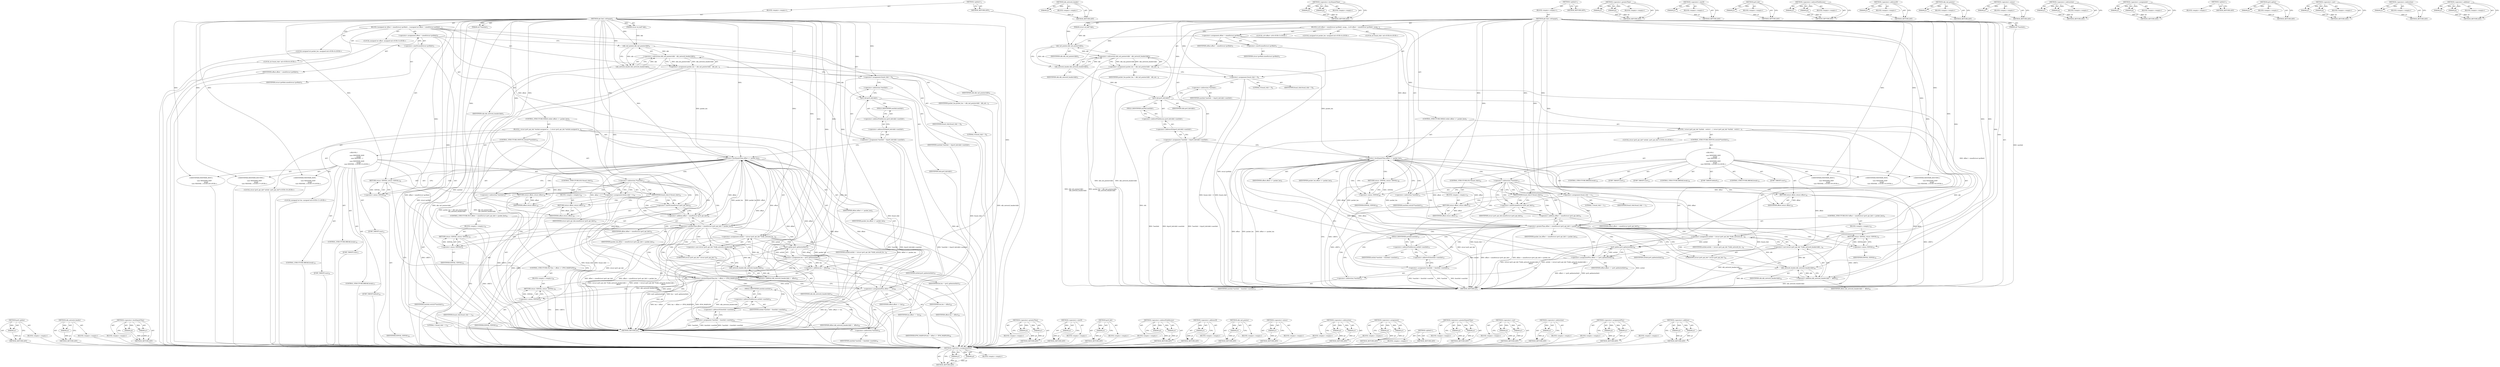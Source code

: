 digraph "&lt;operator&gt;.addition" {
vulnerable_195 [label=<(METHOD,&lt;operator&gt;.assignmentPlus)>];
vulnerable_196 [label=<(PARAM,p1)>];
vulnerable_197 [label=<(PARAM,p2)>];
vulnerable_198 [label=<(BLOCK,&lt;empty&gt;,&lt;empty&gt;)>];
vulnerable_199 [label=<(METHOD_RETURN,ANY)>];
vulnerable_150 [label=<(METHOD,skb_network_header)>];
vulnerable_151 [label=<(PARAM,p1)>];
vulnerable_152 [label=<(BLOCK,&lt;empty&gt;,&lt;empty&gt;)>];
vulnerable_153 [label=<(METHOD_RETURN,ANY)>];
vulnerable_171 [label=<(METHOD,&lt;operator&gt;.lessEqualsThan)>];
vulnerable_172 [label=<(PARAM,p1)>];
vulnerable_173 [label=<(PARAM,p2)>];
vulnerable_174 [label=<(BLOCK,&lt;empty&gt;,&lt;empty&gt;)>];
vulnerable_175 [label=<(METHOD_RETURN,ANY)>];
vulnerable_6 [label=<(METHOD,&lt;global&gt;)<SUB>1</SUB>>];
vulnerable_7 [label=<(BLOCK,&lt;empty&gt;,&lt;empty&gt;)<SUB>1</SUB>>];
vulnerable_8 [label=<(METHOD,ip6_find_1stfragopt)<SUB>1</SUB>>];
vulnerable_9 [label=<(PARAM,struct sk_buff *skb)<SUB>1</SUB>>];
vulnerable_10 [label=<(PARAM,u8 **nexthdr)<SUB>1</SUB>>];
vulnerable_11 [label=<(BLOCK,{
	u16 offset = sizeof(struct ipv6hdr);
 	unsig...,{
	u16 offset = sizeof(struct ipv6hdr);
 	unsig...)<SUB>2</SUB>>];
vulnerable_12 [label="<(LOCAL,u16 offset: u16)<SUB>3</SUB>>"];
vulnerable_13 [label=<(&lt;operator&gt;.assignment,offset = sizeof(struct ipv6hdr))<SUB>3</SUB>>];
vulnerable_14 [label=<(IDENTIFIER,offset,offset = sizeof(struct ipv6hdr))<SUB>3</SUB>>];
vulnerable_15 [label=<(&lt;operator&gt;.sizeOf,sizeof(struct ipv6hdr))<SUB>3</SUB>>];
vulnerable_16 [label=<(IDENTIFIER,struct ipv6hdr,sizeof(struct ipv6hdr))<SUB>3</SUB>>];
vulnerable_17 [label="<(LOCAL,unsigned int packet_len: unsigned int)<SUB>4</SUB>>"];
vulnerable_18 [label=<(&lt;operator&gt;.assignment,packet_len = skb_tail_pointer(skb) -
 		skb_net...)<SUB>4</SUB>>];
vulnerable_19 [label=<(IDENTIFIER,packet_len,packet_len = skb_tail_pointer(skb) -
 		skb_net...)<SUB>4</SUB>>];
vulnerable_20 [label=<(&lt;operator&gt;.subtraction,skb_tail_pointer(skb) -
 		skb_network_header(skb))<SUB>4</SUB>>];
vulnerable_21 [label=<(skb_tail_pointer,skb_tail_pointer(skb))<SUB>4</SUB>>];
vulnerable_22 [label=<(IDENTIFIER,skb,skb_tail_pointer(skb))<SUB>4</SUB>>];
vulnerable_23 [label=<(skb_network_header,skb_network_header(skb))<SUB>5</SUB>>];
vulnerable_24 [label=<(IDENTIFIER,skb,skb_network_header(skb))<SUB>5</SUB>>];
vulnerable_25 [label="<(LOCAL,int found_rhdr: int)<SUB>6</SUB>>"];
vulnerable_26 [label=<(&lt;operator&gt;.assignment,found_rhdr = 0)<SUB>6</SUB>>];
vulnerable_27 [label=<(IDENTIFIER,found_rhdr,found_rhdr = 0)<SUB>6</SUB>>];
vulnerable_28 [label=<(LITERAL,0,found_rhdr = 0)<SUB>6</SUB>>];
vulnerable_29 [label=<(&lt;operator&gt;.assignment,*nexthdr = &amp;ipv6_hdr(skb)-&gt;nexthdr)<SUB>7</SUB>>];
vulnerable_30 [label=<(&lt;operator&gt;.indirection,*nexthdr)<SUB>7</SUB>>];
vulnerable_31 [label=<(IDENTIFIER,nexthdr,*nexthdr = &amp;ipv6_hdr(skb)-&gt;nexthdr)<SUB>7</SUB>>];
vulnerable_32 [label=<(&lt;operator&gt;.addressOf,&amp;ipv6_hdr(skb)-&gt;nexthdr)<SUB>7</SUB>>];
vulnerable_33 [label=<(&lt;operator&gt;.indirectFieldAccess,ipv6_hdr(skb)-&gt;nexthdr)<SUB>7</SUB>>];
vulnerable_34 [label=<(ipv6_hdr,ipv6_hdr(skb))<SUB>7</SUB>>];
vulnerable_35 [label=<(IDENTIFIER,skb,ipv6_hdr(skb))<SUB>7</SUB>>];
vulnerable_36 [label=<(FIELD_IDENTIFIER,nexthdr,nexthdr)<SUB>7</SUB>>];
vulnerable_37 [label=<(CONTROL_STRUCTURE,WHILE,while (offset &lt;= packet_len))<SUB>9</SUB>>];
vulnerable_38 [label=<(&lt;operator&gt;.lessEqualsThan,offset &lt;= packet_len)<SUB>9</SUB>>];
vulnerable_39 [label=<(IDENTIFIER,offset,offset &lt;= packet_len)<SUB>9</SUB>>];
vulnerable_40 [label=<(IDENTIFIER,packet_len,offset &lt;= packet_len)<SUB>9</SUB>>];
vulnerable_41 [label=<(BLOCK,{
 		struct ipv6_opt_hdr *exthdr;
 
 		switch (...,{
 		struct ipv6_opt_hdr *exthdr;
 
 		switch (...)<SUB>9</SUB>>];
vulnerable_42 [label="<(LOCAL,struct ipv6_opt_hdr* exthdr: ipv6_opt_hdr*)<SUB>10</SUB>>"];
vulnerable_43 [label=<(CONTROL_STRUCTURE,SWITCH,switch(**nexthdr))<SUB>12</SUB>>];
vulnerable_44 [label=<(&lt;operator&gt;.indirection,**nexthdr)<SUB>12</SUB>>];
vulnerable_45 [label=<(&lt;operator&gt;.indirection,*nexthdr)<SUB>12</SUB>>];
vulnerable_46 [label=<(IDENTIFIER,nexthdr,switch(**nexthdr))<SUB>12</SUB>>];
vulnerable_47 [label="<(BLOCK,{
 
		case NEXTHDR_HOP:
			break;
		case NEXTHD...,{
 
		case NEXTHDR_HOP:
			break;
		case NEXTHD...)<SUB>12</SUB>>"];
vulnerable_48 [label=<(JUMP_TARGET,case)<SUB>14</SUB>>];
vulnerable_49 [label="<(IDENTIFIER,NEXTHDR_HOP,{
 
		case NEXTHDR_HOP:
			break;
		case NEXTHD...)<SUB>14</SUB>>"];
vulnerable_50 [label=<(CONTROL_STRUCTURE,BREAK,break;)<SUB>15</SUB>>];
vulnerable_51 [label=<(JUMP_TARGET,case)<SUB>16</SUB>>];
vulnerable_52 [label="<(IDENTIFIER,NEXTHDR_ROUTING,{
 
		case NEXTHDR_HOP:
			break;
		case NEXTHD...)<SUB>16</SUB>>"];
vulnerable_53 [label=<(&lt;operator&gt;.assignment,found_rhdr = 1)<SUB>17</SUB>>];
vulnerable_54 [label=<(IDENTIFIER,found_rhdr,found_rhdr = 1)<SUB>17</SUB>>];
vulnerable_55 [label=<(LITERAL,1,found_rhdr = 1)<SUB>17</SUB>>];
vulnerable_56 [label=<(CONTROL_STRUCTURE,BREAK,break;)<SUB>18</SUB>>];
vulnerable_57 [label=<(JUMP_TARGET,case)<SUB>19</SUB>>];
vulnerable_58 [label="<(IDENTIFIER,NEXTHDR_DEST,{
 
		case NEXTHDR_HOP:
			break;
		case NEXTHD...)<SUB>19</SUB>>"];
vulnerable_59 [label=<(CONTROL_STRUCTURE,IF,if (found_rhdr))<SUB>24</SUB>>];
vulnerable_60 [label=<(IDENTIFIER,found_rhdr,if (found_rhdr))<SUB>24</SUB>>];
vulnerable_61 [label=<(BLOCK,&lt;empty&gt;,&lt;empty&gt;)<SUB>25</SUB>>];
vulnerable_62 [label=<(RETURN,return offset;,return offset;)<SUB>25</SUB>>];
vulnerable_63 [label=<(IDENTIFIER,offset,return offset;)<SUB>25</SUB>>];
vulnerable_64 [label=<(CONTROL_STRUCTURE,BREAK,break;)<SUB>26</SUB>>];
vulnerable_65 [label=<(JUMP_TARGET,default)<SUB>27</SUB>>];
vulnerable_66 [label=<(RETURN,return offset;,return offset;)<SUB>28</SUB>>];
vulnerable_67 [label=<(IDENTIFIER,offset,return offset;)<SUB>28</SUB>>];
vulnerable_68 [label=<(CONTROL_STRUCTURE,IF,if (offset + sizeof(struct ipv6_opt_hdr) &gt; packet_len))<SUB>31</SUB>>];
vulnerable_69 [label=<(&lt;operator&gt;.greaterThan,offset + sizeof(struct ipv6_opt_hdr) &gt; packet_len)<SUB>31</SUB>>];
vulnerable_70 [label=<(&lt;operator&gt;.addition,offset + sizeof(struct ipv6_opt_hdr))<SUB>31</SUB>>];
vulnerable_71 [label=<(IDENTIFIER,offset,offset + sizeof(struct ipv6_opt_hdr))<SUB>31</SUB>>];
vulnerable_72 [label=<(&lt;operator&gt;.sizeOf,sizeof(struct ipv6_opt_hdr))<SUB>31</SUB>>];
vulnerable_73 [label=<(IDENTIFIER,struct ipv6_opt_hdr,sizeof(struct ipv6_opt_hdr))<SUB>31</SUB>>];
vulnerable_74 [label=<(IDENTIFIER,packet_len,offset + sizeof(struct ipv6_opt_hdr) &gt; packet_len)<SUB>31</SUB>>];
vulnerable_75 [label=<(BLOCK,&lt;empty&gt;,&lt;empty&gt;)<SUB>32</SUB>>];
vulnerable_76 [label=<(RETURN,return -EINVAL;,return -EINVAL;)<SUB>32</SUB>>];
vulnerable_77 [label=<(&lt;operator&gt;.minus,-EINVAL)<SUB>32</SUB>>];
vulnerable_78 [label=<(IDENTIFIER,EINVAL,-EINVAL)<SUB>32</SUB>>];
vulnerable_79 [label=<(&lt;operator&gt;.assignment,exthdr = (struct ipv6_opt_hdr *)(skb_network_he...)<SUB>34</SUB>>];
vulnerable_80 [label=<(IDENTIFIER,exthdr,exthdr = (struct ipv6_opt_hdr *)(skb_network_he...)<SUB>34</SUB>>];
vulnerable_81 [label=<(&lt;operator&gt;.cast,(struct ipv6_opt_hdr *)(skb_network_header(skb)...)<SUB>34</SUB>>];
vulnerable_82 [label=<(UNKNOWN,struct ipv6_opt_hdr *,struct ipv6_opt_hdr *)<SUB>34</SUB>>];
vulnerable_83 [label=<(&lt;operator&gt;.addition,skb_network_header(skb) +
 						 offset)<SUB>34</SUB>>];
vulnerable_84 [label=<(skb_network_header,skb_network_header(skb))<SUB>34</SUB>>];
vulnerable_85 [label=<(IDENTIFIER,skb,skb_network_header(skb))<SUB>34</SUB>>];
vulnerable_86 [label=<(IDENTIFIER,offset,skb_network_header(skb) +
 						 offset)<SUB>35</SUB>>];
vulnerable_87 [label=<(&lt;operator&gt;.assignmentPlus,offset += ipv6_optlen(exthdr))<SUB>36</SUB>>];
vulnerable_88 [label=<(IDENTIFIER,offset,offset += ipv6_optlen(exthdr))<SUB>36</SUB>>];
vulnerable_89 [label=<(ipv6_optlen,ipv6_optlen(exthdr))<SUB>36</SUB>>];
vulnerable_90 [label=<(IDENTIFIER,exthdr,ipv6_optlen(exthdr))<SUB>36</SUB>>];
vulnerable_91 [label=<(&lt;operator&gt;.assignment,*nexthdr = &amp;exthdr-&gt;nexthdr)<SUB>37</SUB>>];
vulnerable_92 [label=<(&lt;operator&gt;.indirection,*nexthdr)<SUB>37</SUB>>];
vulnerable_93 [label=<(IDENTIFIER,nexthdr,*nexthdr = &amp;exthdr-&gt;nexthdr)<SUB>37</SUB>>];
vulnerable_94 [label=<(&lt;operator&gt;.addressOf,&amp;exthdr-&gt;nexthdr)<SUB>37</SUB>>];
vulnerable_95 [label=<(&lt;operator&gt;.indirectFieldAccess,exthdr-&gt;nexthdr)<SUB>37</SUB>>];
vulnerable_96 [label=<(IDENTIFIER,exthdr,*nexthdr = &amp;exthdr-&gt;nexthdr)<SUB>37</SUB>>];
vulnerable_97 [label=<(FIELD_IDENTIFIER,nexthdr,nexthdr)<SUB>37</SUB>>];
vulnerable_98 [label=<(RETURN,return -EINVAL;,return -EINVAL;)<SUB>40</SUB>>];
vulnerable_99 [label=<(&lt;operator&gt;.minus,-EINVAL)<SUB>40</SUB>>];
vulnerable_100 [label=<(IDENTIFIER,EINVAL,-EINVAL)<SUB>40</SUB>>];
vulnerable_101 [label=<(METHOD_RETURN,int)<SUB>1</SUB>>];
vulnerable_103 [label=<(METHOD_RETURN,ANY)<SUB>1</SUB>>];
vulnerable_176 [label=<(METHOD,&lt;operator&gt;.greaterThan)>];
vulnerable_177 [label=<(PARAM,p1)>];
vulnerable_178 [label=<(PARAM,p2)>];
vulnerable_179 [label=<(BLOCK,&lt;empty&gt;,&lt;empty&gt;)>];
vulnerable_180 [label=<(METHOD_RETURN,ANY)>];
vulnerable_137 [label=<(METHOD,&lt;operator&gt;.sizeOf)>];
vulnerable_138 [label=<(PARAM,p1)>];
vulnerable_139 [label=<(BLOCK,&lt;empty&gt;,&lt;empty&gt;)>];
vulnerable_140 [label=<(METHOD_RETURN,ANY)>];
vulnerable_167 [label=<(METHOD,ipv6_hdr)>];
vulnerable_168 [label=<(PARAM,p1)>];
vulnerable_169 [label=<(BLOCK,&lt;empty&gt;,&lt;empty&gt;)>];
vulnerable_170 [label=<(METHOD_RETURN,ANY)>];
vulnerable_162 [label=<(METHOD,&lt;operator&gt;.indirectFieldAccess)>];
vulnerable_163 [label=<(PARAM,p1)>];
vulnerable_164 [label=<(PARAM,p2)>];
vulnerable_165 [label=<(BLOCK,&lt;empty&gt;,&lt;empty&gt;)>];
vulnerable_166 [label=<(METHOD_RETURN,ANY)>];
vulnerable_158 [label=<(METHOD,&lt;operator&gt;.addressOf)>];
vulnerable_159 [label=<(PARAM,p1)>];
vulnerable_160 [label=<(BLOCK,&lt;empty&gt;,&lt;empty&gt;)>];
vulnerable_161 [label=<(METHOD_RETURN,ANY)>];
vulnerable_146 [label=<(METHOD,skb_tail_pointer)>];
vulnerable_147 [label=<(PARAM,p1)>];
vulnerable_148 [label=<(BLOCK,&lt;empty&gt;,&lt;empty&gt;)>];
vulnerable_149 [label=<(METHOD_RETURN,ANY)>];
vulnerable_186 [label=<(METHOD,&lt;operator&gt;.minus)>];
vulnerable_187 [label=<(PARAM,p1)>];
vulnerable_188 [label=<(BLOCK,&lt;empty&gt;,&lt;empty&gt;)>];
vulnerable_189 [label=<(METHOD_RETURN,ANY)>];
vulnerable_141 [label=<(METHOD,&lt;operator&gt;.subtraction)>];
vulnerable_142 [label=<(PARAM,p1)>];
vulnerable_143 [label=<(PARAM,p2)>];
vulnerable_144 [label=<(BLOCK,&lt;empty&gt;,&lt;empty&gt;)>];
vulnerable_145 [label=<(METHOD_RETURN,ANY)>];
vulnerable_132 [label=<(METHOD,&lt;operator&gt;.assignment)>];
vulnerable_133 [label=<(PARAM,p1)>];
vulnerable_134 [label=<(PARAM,p2)>];
vulnerable_135 [label=<(BLOCK,&lt;empty&gt;,&lt;empty&gt;)>];
vulnerable_136 [label=<(METHOD_RETURN,ANY)>];
vulnerable_126 [label=<(METHOD,&lt;global&gt;)<SUB>1</SUB>>];
vulnerable_127 [label=<(BLOCK,&lt;empty&gt;,&lt;empty&gt;)>];
vulnerable_128 [label=<(METHOD_RETURN,ANY)>];
vulnerable_200 [label=<(METHOD,ipv6_optlen)>];
vulnerable_201 [label=<(PARAM,p1)>];
vulnerable_202 [label=<(BLOCK,&lt;empty&gt;,&lt;empty&gt;)>];
vulnerable_203 [label=<(METHOD_RETURN,ANY)>];
vulnerable_190 [label=<(METHOD,&lt;operator&gt;.cast)>];
vulnerable_191 [label=<(PARAM,p1)>];
vulnerable_192 [label=<(PARAM,p2)>];
vulnerable_193 [label=<(BLOCK,&lt;empty&gt;,&lt;empty&gt;)>];
vulnerable_194 [label=<(METHOD_RETURN,ANY)>];
vulnerable_154 [label=<(METHOD,&lt;operator&gt;.indirection)>];
vulnerable_155 [label=<(PARAM,p1)>];
vulnerable_156 [label=<(BLOCK,&lt;empty&gt;,&lt;empty&gt;)>];
vulnerable_157 [label=<(METHOD_RETURN,ANY)>];
vulnerable_181 [label=<(METHOD,&lt;operator&gt;.addition)>];
vulnerable_182 [label=<(PARAM,p1)>];
vulnerable_183 [label=<(PARAM,p2)>];
vulnerable_184 [label=<(BLOCK,&lt;empty&gt;,&lt;empty&gt;)>];
vulnerable_185 [label=<(METHOD_RETURN,ANY)>];
fixed_207 [label=<(METHOD,ipv6_optlen)>];
fixed_208 [label=<(PARAM,p1)>];
fixed_209 [label=<(BLOCK,&lt;empty&gt;,&lt;empty&gt;)>];
fixed_210 [label=<(METHOD_RETURN,ANY)>];
fixed_162 [label=<(METHOD,skb_network_header)>];
fixed_163 [label=<(PARAM,p1)>];
fixed_164 [label=<(BLOCK,&lt;empty&gt;,&lt;empty&gt;)>];
fixed_165 [label=<(METHOD_RETURN,ANY)>];
fixed_183 [label=<(METHOD,&lt;operator&gt;.lessEqualsThan)>];
fixed_184 [label=<(PARAM,p1)>];
fixed_185 [label=<(PARAM,p2)>];
fixed_186 [label=<(BLOCK,&lt;empty&gt;,&lt;empty&gt;)>];
fixed_187 [label=<(METHOD_RETURN,ANY)>];
fixed_6 [label=<(METHOD,&lt;global&gt;)<SUB>1</SUB>>];
fixed_7 [label=<(BLOCK,&lt;empty&gt;,&lt;empty&gt;)<SUB>1</SUB>>];
fixed_8 [label=<(METHOD,ip6_find_1stfragopt)<SUB>1</SUB>>];
fixed_9 [label=<(PARAM,struct sk_buff *skb)<SUB>1</SUB>>];
fixed_10 [label=<(PARAM,u8 **nexthdr)<SUB>1</SUB>>];
fixed_11 [label=<(BLOCK,{
	unsigned int offset = sizeof(struct ipv6hdr)...,{
	unsigned int offset = sizeof(struct ipv6hdr)...)<SUB>2</SUB>>];
fixed_12 [label="<(LOCAL,unsigned int offset: unsigned int)<SUB>3</SUB>>"];
fixed_13 [label=<(&lt;operator&gt;.assignment,offset = sizeof(struct ipv6hdr))<SUB>3</SUB>>];
fixed_14 [label=<(IDENTIFIER,offset,offset = sizeof(struct ipv6hdr))<SUB>3</SUB>>];
fixed_15 [label=<(&lt;operator&gt;.sizeOf,sizeof(struct ipv6hdr))<SUB>3</SUB>>];
fixed_16 [label=<(IDENTIFIER,struct ipv6hdr,sizeof(struct ipv6hdr))<SUB>3</SUB>>];
fixed_17 [label="<(LOCAL,unsigned int packet_len: unsigned int)<SUB>4</SUB>>"];
fixed_18 [label=<(&lt;operator&gt;.assignment,packet_len = skb_tail_pointer(skb) -
 		skb_net...)<SUB>4</SUB>>];
fixed_19 [label=<(IDENTIFIER,packet_len,packet_len = skb_tail_pointer(skb) -
 		skb_net...)<SUB>4</SUB>>];
fixed_20 [label=<(&lt;operator&gt;.subtraction,skb_tail_pointer(skb) -
 		skb_network_header(skb))<SUB>4</SUB>>];
fixed_21 [label=<(skb_tail_pointer,skb_tail_pointer(skb))<SUB>4</SUB>>];
fixed_22 [label=<(IDENTIFIER,skb,skb_tail_pointer(skb))<SUB>4</SUB>>];
fixed_23 [label=<(skb_network_header,skb_network_header(skb))<SUB>5</SUB>>];
fixed_24 [label=<(IDENTIFIER,skb,skb_network_header(skb))<SUB>5</SUB>>];
fixed_25 [label="<(LOCAL,int found_rhdr: int)<SUB>6</SUB>>"];
fixed_26 [label=<(&lt;operator&gt;.assignment,found_rhdr = 0)<SUB>6</SUB>>];
fixed_27 [label=<(IDENTIFIER,found_rhdr,found_rhdr = 0)<SUB>6</SUB>>];
fixed_28 [label=<(LITERAL,0,found_rhdr = 0)<SUB>6</SUB>>];
fixed_29 [label=<(&lt;operator&gt;.assignment,*nexthdr = &amp;ipv6_hdr(skb)-&gt;nexthdr)<SUB>7</SUB>>];
fixed_30 [label=<(&lt;operator&gt;.indirection,*nexthdr)<SUB>7</SUB>>];
fixed_31 [label=<(IDENTIFIER,nexthdr,*nexthdr = &amp;ipv6_hdr(skb)-&gt;nexthdr)<SUB>7</SUB>>];
fixed_32 [label=<(&lt;operator&gt;.addressOf,&amp;ipv6_hdr(skb)-&gt;nexthdr)<SUB>7</SUB>>];
fixed_33 [label=<(&lt;operator&gt;.indirectFieldAccess,ipv6_hdr(skb)-&gt;nexthdr)<SUB>7</SUB>>];
fixed_34 [label=<(ipv6_hdr,ipv6_hdr(skb))<SUB>7</SUB>>];
fixed_35 [label=<(IDENTIFIER,skb,ipv6_hdr(skb))<SUB>7</SUB>>];
fixed_36 [label=<(FIELD_IDENTIFIER,nexthdr,nexthdr)<SUB>7</SUB>>];
fixed_37 [label=<(CONTROL_STRUCTURE,WHILE,while (offset &lt;= packet_len))<SUB>9</SUB>>];
fixed_38 [label=<(&lt;operator&gt;.lessEqualsThan,offset &lt;= packet_len)<SUB>9</SUB>>];
fixed_39 [label=<(IDENTIFIER,offset,offset &lt;= packet_len)<SUB>9</SUB>>];
fixed_40 [label=<(IDENTIFIER,packet_len,offset &lt;= packet_len)<SUB>9</SUB>>];
fixed_41 [label=<(BLOCK,{
 		struct ipv6_opt_hdr *exthdr;
		unsigned in...,{
 		struct ipv6_opt_hdr *exthdr;
		unsigned in...)<SUB>9</SUB>>];
fixed_42 [label="<(LOCAL,struct ipv6_opt_hdr* exthdr: ipv6_opt_hdr*)<SUB>10</SUB>>"];
fixed_43 [label="<(LOCAL,unsigned int len: unsigned int)<SUB>11</SUB>>"];
fixed_44 [label=<(CONTROL_STRUCTURE,SWITCH,switch(**nexthdr))<SUB>13</SUB>>];
fixed_45 [label=<(&lt;operator&gt;.indirection,**nexthdr)<SUB>13</SUB>>];
fixed_46 [label=<(&lt;operator&gt;.indirection,*nexthdr)<SUB>13</SUB>>];
fixed_47 [label=<(IDENTIFIER,nexthdr,switch(**nexthdr))<SUB>13</SUB>>];
fixed_48 [label="<(BLOCK,{
 
		case NEXTHDR_HOP:
			break;
		case NEXTHD...,{
 
		case NEXTHDR_HOP:
			break;
		case NEXTHD...)<SUB>13</SUB>>"];
fixed_49 [label=<(JUMP_TARGET,case)<SUB>15</SUB>>];
fixed_50 [label="<(IDENTIFIER,NEXTHDR_HOP,{
 
		case NEXTHDR_HOP:
			break;
		case NEXTHD...)<SUB>15</SUB>>"];
fixed_51 [label=<(CONTROL_STRUCTURE,BREAK,break;)<SUB>16</SUB>>];
fixed_52 [label=<(JUMP_TARGET,case)<SUB>17</SUB>>];
fixed_53 [label="<(IDENTIFIER,NEXTHDR_ROUTING,{
 
		case NEXTHDR_HOP:
			break;
		case NEXTHD...)<SUB>17</SUB>>"];
fixed_54 [label=<(&lt;operator&gt;.assignment,found_rhdr = 1)<SUB>18</SUB>>];
fixed_55 [label=<(IDENTIFIER,found_rhdr,found_rhdr = 1)<SUB>18</SUB>>];
fixed_56 [label=<(LITERAL,1,found_rhdr = 1)<SUB>18</SUB>>];
fixed_57 [label=<(CONTROL_STRUCTURE,BREAK,break;)<SUB>19</SUB>>];
fixed_58 [label=<(JUMP_TARGET,case)<SUB>20</SUB>>];
fixed_59 [label="<(IDENTIFIER,NEXTHDR_DEST,{
 
		case NEXTHDR_HOP:
			break;
		case NEXTHD...)<SUB>20</SUB>>"];
fixed_60 [label=<(CONTROL_STRUCTURE,IF,if (found_rhdr))<SUB>25</SUB>>];
fixed_61 [label=<(IDENTIFIER,found_rhdr,if (found_rhdr))<SUB>25</SUB>>];
fixed_62 [label=<(BLOCK,&lt;empty&gt;,&lt;empty&gt;)<SUB>26</SUB>>];
fixed_63 [label=<(RETURN,return offset;,return offset;)<SUB>26</SUB>>];
fixed_64 [label=<(IDENTIFIER,offset,return offset;)<SUB>26</SUB>>];
fixed_65 [label=<(CONTROL_STRUCTURE,BREAK,break;)<SUB>27</SUB>>];
fixed_66 [label=<(JUMP_TARGET,default)<SUB>28</SUB>>];
fixed_67 [label=<(RETURN,return offset;,return offset;)<SUB>29</SUB>>];
fixed_68 [label=<(IDENTIFIER,offset,return offset;)<SUB>29</SUB>>];
fixed_69 [label=<(CONTROL_STRUCTURE,IF,if (offset + sizeof(struct ipv6_opt_hdr) &gt; packet_len))<SUB>32</SUB>>];
fixed_70 [label=<(&lt;operator&gt;.greaterThan,offset + sizeof(struct ipv6_opt_hdr) &gt; packet_len)<SUB>32</SUB>>];
fixed_71 [label=<(&lt;operator&gt;.addition,offset + sizeof(struct ipv6_opt_hdr))<SUB>32</SUB>>];
fixed_72 [label=<(IDENTIFIER,offset,offset + sizeof(struct ipv6_opt_hdr))<SUB>32</SUB>>];
fixed_73 [label=<(&lt;operator&gt;.sizeOf,sizeof(struct ipv6_opt_hdr))<SUB>32</SUB>>];
fixed_74 [label=<(IDENTIFIER,struct ipv6_opt_hdr,sizeof(struct ipv6_opt_hdr))<SUB>32</SUB>>];
fixed_75 [label=<(IDENTIFIER,packet_len,offset + sizeof(struct ipv6_opt_hdr) &gt; packet_len)<SUB>32</SUB>>];
fixed_76 [label=<(BLOCK,&lt;empty&gt;,&lt;empty&gt;)<SUB>33</SUB>>];
fixed_77 [label=<(RETURN,return -EINVAL;,return -EINVAL;)<SUB>33</SUB>>];
fixed_78 [label=<(&lt;operator&gt;.minus,-EINVAL)<SUB>33</SUB>>];
fixed_79 [label=<(IDENTIFIER,EINVAL,-EINVAL)<SUB>33</SUB>>];
fixed_80 [label=<(&lt;operator&gt;.assignment,exthdr = (struct ipv6_opt_hdr *)(skb_network_he...)<SUB>35</SUB>>];
fixed_81 [label=<(IDENTIFIER,exthdr,exthdr = (struct ipv6_opt_hdr *)(skb_network_he...)<SUB>35</SUB>>];
fixed_82 [label=<(&lt;operator&gt;.cast,(struct ipv6_opt_hdr *)(skb_network_header(skb)...)<SUB>35</SUB>>];
fixed_83 [label=<(UNKNOWN,struct ipv6_opt_hdr *,struct ipv6_opt_hdr *)<SUB>35</SUB>>];
fixed_84 [label=<(&lt;operator&gt;.addition,skb_network_header(skb) +
 						 offset)<SUB>35</SUB>>];
fixed_85 [label=<(skb_network_header,skb_network_header(skb))<SUB>35</SUB>>];
fixed_86 [label=<(IDENTIFIER,skb,skb_network_header(skb))<SUB>35</SUB>>];
fixed_87 [label=<(IDENTIFIER,offset,skb_network_header(skb) +
 						 offset)<SUB>36</SUB>>];
fixed_88 [label=<(&lt;operator&gt;.assignment,len = ipv6_optlen(exthdr))<SUB>37</SUB>>];
fixed_89 [label=<(IDENTIFIER,len,len = ipv6_optlen(exthdr))<SUB>37</SUB>>];
fixed_90 [label=<(ipv6_optlen,ipv6_optlen(exthdr))<SUB>37</SUB>>];
fixed_91 [label=<(IDENTIFIER,exthdr,ipv6_optlen(exthdr))<SUB>37</SUB>>];
fixed_92 [label=<(CONTROL_STRUCTURE,IF,if (len + offset &gt;= IPV6_MAXPLEN))<SUB>38</SUB>>];
fixed_93 [label=<(&lt;operator&gt;.greaterEqualsThan,len + offset &gt;= IPV6_MAXPLEN)<SUB>38</SUB>>];
fixed_94 [label=<(&lt;operator&gt;.addition,len + offset)<SUB>38</SUB>>];
fixed_95 [label=<(IDENTIFIER,len,len + offset)<SUB>38</SUB>>];
fixed_96 [label=<(IDENTIFIER,offset,len + offset)<SUB>38</SUB>>];
fixed_97 [label=<(IDENTIFIER,IPV6_MAXPLEN,len + offset &gt;= IPV6_MAXPLEN)<SUB>38</SUB>>];
fixed_98 [label=<(BLOCK,&lt;empty&gt;,&lt;empty&gt;)<SUB>39</SUB>>];
fixed_99 [label=<(RETURN,return -EINVAL;,return -EINVAL;)<SUB>39</SUB>>];
fixed_100 [label=<(&lt;operator&gt;.minus,-EINVAL)<SUB>39</SUB>>];
fixed_101 [label=<(IDENTIFIER,EINVAL,-EINVAL)<SUB>39</SUB>>];
fixed_102 [label=<(&lt;operator&gt;.assignmentPlus,offset += len)<SUB>40</SUB>>];
fixed_103 [label=<(IDENTIFIER,offset,offset += len)<SUB>40</SUB>>];
fixed_104 [label=<(IDENTIFIER,len,offset += len)<SUB>40</SUB>>];
fixed_105 [label=<(&lt;operator&gt;.assignment,*nexthdr = &amp;exthdr-&gt;nexthdr)<SUB>41</SUB>>];
fixed_106 [label=<(&lt;operator&gt;.indirection,*nexthdr)<SUB>41</SUB>>];
fixed_107 [label=<(IDENTIFIER,nexthdr,*nexthdr = &amp;exthdr-&gt;nexthdr)<SUB>41</SUB>>];
fixed_108 [label=<(&lt;operator&gt;.addressOf,&amp;exthdr-&gt;nexthdr)<SUB>41</SUB>>];
fixed_109 [label=<(&lt;operator&gt;.indirectFieldAccess,exthdr-&gt;nexthdr)<SUB>41</SUB>>];
fixed_110 [label=<(IDENTIFIER,exthdr,*nexthdr = &amp;exthdr-&gt;nexthdr)<SUB>41</SUB>>];
fixed_111 [label=<(FIELD_IDENTIFIER,nexthdr,nexthdr)<SUB>41</SUB>>];
fixed_112 [label=<(RETURN,return -EINVAL;,return -EINVAL;)<SUB>44</SUB>>];
fixed_113 [label=<(&lt;operator&gt;.minus,-EINVAL)<SUB>44</SUB>>];
fixed_114 [label=<(IDENTIFIER,EINVAL,-EINVAL)<SUB>44</SUB>>];
fixed_115 [label=<(METHOD_RETURN,int)<SUB>1</SUB>>];
fixed_117 [label=<(METHOD_RETURN,ANY)<SUB>1</SUB>>];
fixed_188 [label=<(METHOD,&lt;operator&gt;.greaterThan)>];
fixed_189 [label=<(PARAM,p1)>];
fixed_190 [label=<(PARAM,p2)>];
fixed_191 [label=<(BLOCK,&lt;empty&gt;,&lt;empty&gt;)>];
fixed_192 [label=<(METHOD_RETURN,ANY)>];
fixed_149 [label=<(METHOD,&lt;operator&gt;.sizeOf)>];
fixed_150 [label=<(PARAM,p1)>];
fixed_151 [label=<(BLOCK,&lt;empty&gt;,&lt;empty&gt;)>];
fixed_152 [label=<(METHOD_RETURN,ANY)>];
fixed_179 [label=<(METHOD,ipv6_hdr)>];
fixed_180 [label=<(PARAM,p1)>];
fixed_181 [label=<(BLOCK,&lt;empty&gt;,&lt;empty&gt;)>];
fixed_182 [label=<(METHOD_RETURN,ANY)>];
fixed_174 [label=<(METHOD,&lt;operator&gt;.indirectFieldAccess)>];
fixed_175 [label=<(PARAM,p1)>];
fixed_176 [label=<(PARAM,p2)>];
fixed_177 [label=<(BLOCK,&lt;empty&gt;,&lt;empty&gt;)>];
fixed_178 [label=<(METHOD_RETURN,ANY)>];
fixed_170 [label=<(METHOD,&lt;operator&gt;.addressOf)>];
fixed_171 [label=<(PARAM,p1)>];
fixed_172 [label=<(BLOCK,&lt;empty&gt;,&lt;empty&gt;)>];
fixed_173 [label=<(METHOD_RETURN,ANY)>];
fixed_158 [label=<(METHOD,skb_tail_pointer)>];
fixed_159 [label=<(PARAM,p1)>];
fixed_160 [label=<(BLOCK,&lt;empty&gt;,&lt;empty&gt;)>];
fixed_161 [label=<(METHOD_RETURN,ANY)>];
fixed_198 [label=<(METHOD,&lt;operator&gt;.minus)>];
fixed_199 [label=<(PARAM,p1)>];
fixed_200 [label=<(BLOCK,&lt;empty&gt;,&lt;empty&gt;)>];
fixed_201 [label=<(METHOD_RETURN,ANY)>];
fixed_153 [label=<(METHOD,&lt;operator&gt;.subtraction)>];
fixed_154 [label=<(PARAM,p1)>];
fixed_155 [label=<(PARAM,p2)>];
fixed_156 [label=<(BLOCK,&lt;empty&gt;,&lt;empty&gt;)>];
fixed_157 [label=<(METHOD_RETURN,ANY)>];
fixed_144 [label=<(METHOD,&lt;operator&gt;.assignment)>];
fixed_145 [label=<(PARAM,p1)>];
fixed_146 [label=<(PARAM,p2)>];
fixed_147 [label=<(BLOCK,&lt;empty&gt;,&lt;empty&gt;)>];
fixed_148 [label=<(METHOD_RETURN,ANY)>];
fixed_138 [label=<(METHOD,&lt;global&gt;)<SUB>1</SUB>>];
fixed_139 [label=<(BLOCK,&lt;empty&gt;,&lt;empty&gt;)>];
fixed_140 [label=<(METHOD_RETURN,ANY)>];
fixed_211 [label=<(METHOD,&lt;operator&gt;.greaterEqualsThan)>];
fixed_212 [label=<(PARAM,p1)>];
fixed_213 [label=<(PARAM,p2)>];
fixed_214 [label=<(BLOCK,&lt;empty&gt;,&lt;empty&gt;)>];
fixed_215 [label=<(METHOD_RETURN,ANY)>];
fixed_202 [label=<(METHOD,&lt;operator&gt;.cast)>];
fixed_203 [label=<(PARAM,p1)>];
fixed_204 [label=<(PARAM,p2)>];
fixed_205 [label=<(BLOCK,&lt;empty&gt;,&lt;empty&gt;)>];
fixed_206 [label=<(METHOD_RETURN,ANY)>];
fixed_166 [label=<(METHOD,&lt;operator&gt;.indirection)>];
fixed_167 [label=<(PARAM,p1)>];
fixed_168 [label=<(BLOCK,&lt;empty&gt;,&lt;empty&gt;)>];
fixed_169 [label=<(METHOD_RETURN,ANY)>];
fixed_216 [label=<(METHOD,&lt;operator&gt;.assignmentPlus)>];
fixed_217 [label=<(PARAM,p1)>];
fixed_218 [label=<(PARAM,p2)>];
fixed_219 [label=<(BLOCK,&lt;empty&gt;,&lt;empty&gt;)>];
fixed_220 [label=<(METHOD_RETURN,ANY)>];
fixed_193 [label=<(METHOD,&lt;operator&gt;.addition)>];
fixed_194 [label=<(PARAM,p1)>];
fixed_195 [label=<(PARAM,p2)>];
fixed_196 [label=<(BLOCK,&lt;empty&gt;,&lt;empty&gt;)>];
fixed_197 [label=<(METHOD_RETURN,ANY)>];
vulnerable_195 -> vulnerable_196  [key=0, label="AST: "];
vulnerable_195 -> vulnerable_196  [key=1, label="DDG: "];
vulnerable_195 -> vulnerable_198  [key=0, label="AST: "];
vulnerable_195 -> vulnerable_197  [key=0, label="AST: "];
vulnerable_195 -> vulnerable_197  [key=1, label="DDG: "];
vulnerable_195 -> vulnerable_199  [key=0, label="AST: "];
vulnerable_195 -> vulnerable_199  [key=1, label="CFG: "];
vulnerable_196 -> vulnerable_199  [key=0, label="DDG: p1"];
vulnerable_197 -> vulnerable_199  [key=0, label="DDG: p2"];
vulnerable_150 -> vulnerable_151  [key=0, label="AST: "];
vulnerable_150 -> vulnerable_151  [key=1, label="DDG: "];
vulnerable_150 -> vulnerable_152  [key=0, label="AST: "];
vulnerable_150 -> vulnerable_153  [key=0, label="AST: "];
vulnerable_150 -> vulnerable_153  [key=1, label="CFG: "];
vulnerable_151 -> vulnerable_153  [key=0, label="DDG: p1"];
vulnerable_171 -> vulnerable_172  [key=0, label="AST: "];
vulnerable_171 -> vulnerable_172  [key=1, label="DDG: "];
vulnerable_171 -> vulnerable_174  [key=0, label="AST: "];
vulnerable_171 -> vulnerable_173  [key=0, label="AST: "];
vulnerable_171 -> vulnerable_173  [key=1, label="DDG: "];
vulnerable_171 -> vulnerable_175  [key=0, label="AST: "];
vulnerable_171 -> vulnerable_175  [key=1, label="CFG: "];
vulnerable_172 -> vulnerable_175  [key=0, label="DDG: p1"];
vulnerable_173 -> vulnerable_175  [key=0, label="DDG: p2"];
vulnerable_6 -> vulnerable_7  [key=0, label="AST: "];
vulnerable_6 -> vulnerable_103  [key=0, label="AST: "];
vulnerable_6 -> vulnerable_103  [key=1, label="CFG: "];
vulnerable_7 -> vulnerable_8  [key=0, label="AST: "];
vulnerable_8 -> vulnerable_9  [key=0, label="AST: "];
vulnerable_8 -> vulnerable_9  [key=1, label="DDG: "];
vulnerable_8 -> vulnerable_10  [key=0, label="AST: "];
vulnerable_8 -> vulnerable_10  [key=1, label="DDG: "];
vulnerable_8 -> vulnerable_11  [key=0, label="AST: "];
vulnerable_8 -> vulnerable_101  [key=0, label="AST: "];
vulnerable_8 -> vulnerable_15  [key=0, label="CFG: "];
vulnerable_8 -> vulnerable_26  [key=0, label="DDG: "];
vulnerable_8 -> vulnerable_38  [key=0, label="DDG: "];
vulnerable_8 -> vulnerable_79  [key=0, label="DDG: "];
vulnerable_8 -> vulnerable_99  [key=0, label="DDG: "];
vulnerable_8 -> vulnerable_21  [key=0, label="DDG: "];
vulnerable_8 -> vulnerable_23  [key=0, label="DDG: "];
vulnerable_8 -> vulnerable_87  [key=0, label="DDG: "];
vulnerable_8 -> vulnerable_34  [key=0, label="DDG: "];
vulnerable_8 -> vulnerable_49  [key=0, label="DDG: "];
vulnerable_8 -> vulnerable_52  [key=0, label="DDG: "];
vulnerable_8 -> vulnerable_53  [key=0, label="DDG: "];
vulnerable_8 -> vulnerable_58  [key=0, label="DDG: "];
vulnerable_8 -> vulnerable_69  [key=0, label="DDG: "];
vulnerable_8 -> vulnerable_81  [key=0, label="DDG: "];
vulnerable_8 -> vulnerable_89  [key=0, label="DDG: "];
vulnerable_8 -> vulnerable_60  [key=0, label="DDG: "];
vulnerable_8 -> vulnerable_67  [key=0, label="DDG: "];
vulnerable_8 -> vulnerable_70  [key=0, label="DDG: "];
vulnerable_8 -> vulnerable_83  [key=0, label="DDG: "];
vulnerable_8 -> vulnerable_77  [key=0, label="DDG: "];
vulnerable_8 -> vulnerable_84  [key=0, label="DDG: "];
vulnerable_8 -> vulnerable_63  [key=0, label="DDG: "];
vulnerable_9 -> vulnerable_21  [key=0, label="DDG: skb"];
vulnerable_10 -> vulnerable_101  [key=0, label="DDG: nexthdr"];
vulnerable_11 -> vulnerable_12  [key=0, label="AST: "];
vulnerable_11 -> vulnerable_13  [key=0, label="AST: "];
vulnerable_11 -> vulnerable_17  [key=0, label="AST: "];
vulnerable_11 -> vulnerable_18  [key=0, label="AST: "];
vulnerable_11 -> vulnerable_25  [key=0, label="AST: "];
vulnerable_11 -> vulnerable_26  [key=0, label="AST: "];
vulnerable_11 -> vulnerable_29  [key=0, label="AST: "];
vulnerable_11 -> vulnerable_37  [key=0, label="AST: "];
vulnerable_11 -> vulnerable_98  [key=0, label="AST: "];
vulnerable_13 -> vulnerable_14  [key=0, label="AST: "];
vulnerable_13 -> vulnerable_15  [key=0, label="AST: "];
vulnerable_13 -> vulnerable_21  [key=0, label="CFG: "];
vulnerable_13 -> vulnerable_101  [key=0, label="DDG: offset = sizeof(struct ipv6hdr)"];
vulnerable_13 -> vulnerable_38  [key=0, label="DDG: offset"];
vulnerable_15 -> vulnerable_16  [key=0, label="AST: "];
vulnerable_15 -> vulnerable_13  [key=0, label="CFG: "];
vulnerable_15 -> vulnerable_101  [key=0, label="DDG: struct ipv6hdr"];
vulnerable_18 -> vulnerable_19  [key=0, label="AST: "];
vulnerable_18 -> vulnerable_20  [key=0, label="AST: "];
vulnerable_18 -> vulnerable_26  [key=0, label="CFG: "];
vulnerable_18 -> vulnerable_101  [key=0, label="DDG: skb_tail_pointer(skb) -
 		skb_network_header(skb)"];
vulnerable_18 -> vulnerable_101  [key=1, label="DDG: packet_len = skb_tail_pointer(skb) -
 		skb_network_header(skb)"];
vulnerable_18 -> vulnerable_38  [key=0, label="DDG: packet_len"];
vulnerable_20 -> vulnerable_21  [key=0, label="AST: "];
vulnerable_20 -> vulnerable_23  [key=0, label="AST: "];
vulnerable_20 -> vulnerable_18  [key=0, label="CFG: "];
vulnerable_20 -> vulnerable_18  [key=1, label="DDG: skb_tail_pointer(skb)"];
vulnerable_20 -> vulnerable_18  [key=2, label="DDG: skb_network_header(skb)"];
vulnerable_20 -> vulnerable_101  [key=0, label="DDG: skb_tail_pointer(skb)"];
vulnerable_20 -> vulnerable_101  [key=1, label="DDG: skb_network_header(skb)"];
vulnerable_21 -> vulnerable_22  [key=0, label="AST: "];
vulnerable_21 -> vulnerable_23  [key=0, label="CFG: "];
vulnerable_21 -> vulnerable_23  [key=1, label="DDG: skb"];
vulnerable_21 -> vulnerable_20  [key=0, label="DDG: skb"];
vulnerable_23 -> vulnerable_24  [key=0, label="AST: "];
vulnerable_23 -> vulnerable_20  [key=0, label="CFG: "];
vulnerable_23 -> vulnerable_20  [key=1, label="DDG: skb"];
vulnerable_23 -> vulnerable_34  [key=0, label="DDG: skb"];
vulnerable_26 -> vulnerable_27  [key=0, label="AST: "];
vulnerable_26 -> vulnerable_28  [key=0, label="AST: "];
vulnerable_26 -> vulnerable_30  [key=0, label="CFG: "];
vulnerable_26 -> vulnerable_101  [key=0, label="DDG: found_rhdr"];
vulnerable_26 -> vulnerable_101  [key=1, label="DDG: found_rhdr = 0"];
vulnerable_29 -> vulnerable_30  [key=0, label="AST: "];
vulnerable_29 -> vulnerable_32  [key=0, label="AST: "];
vulnerable_29 -> vulnerable_38  [key=0, label="CFG: "];
vulnerable_29 -> vulnerable_101  [key=0, label="DDG: *nexthdr"];
vulnerable_29 -> vulnerable_101  [key=1, label="DDG: &amp;ipv6_hdr(skb)-&gt;nexthdr"];
vulnerable_29 -> vulnerable_101  [key=2, label="DDG: *nexthdr = &amp;ipv6_hdr(skb)-&gt;nexthdr"];
vulnerable_30 -> vulnerable_31  [key=0, label="AST: "];
vulnerable_30 -> vulnerable_34  [key=0, label="CFG: "];
vulnerable_32 -> vulnerable_33  [key=0, label="AST: "];
vulnerable_32 -> vulnerable_29  [key=0, label="CFG: "];
vulnerable_33 -> vulnerable_34  [key=0, label="AST: "];
vulnerable_33 -> vulnerable_36  [key=0, label="AST: "];
vulnerable_33 -> vulnerable_32  [key=0, label="CFG: "];
vulnerable_34 -> vulnerable_35  [key=0, label="AST: "];
vulnerable_34 -> vulnerable_36  [key=0, label="CFG: "];
vulnerable_34 -> vulnerable_101  [key=0, label="DDG: skb"];
vulnerable_34 -> vulnerable_84  [key=0, label="DDG: skb"];
vulnerable_36 -> vulnerable_33  [key=0, label="CFG: "];
vulnerable_37 -> vulnerable_38  [key=0, label="AST: "];
vulnerable_37 -> vulnerable_41  [key=0, label="AST: "];
vulnerable_38 -> vulnerable_39  [key=0, label="AST: "];
vulnerable_38 -> vulnerable_40  [key=0, label="AST: "];
vulnerable_38 -> vulnerable_45  [key=0, label="CFG: "];
vulnerable_38 -> vulnerable_45  [key=1, label="CDG: "];
vulnerable_38 -> vulnerable_99  [key=0, label="CFG: "];
vulnerable_38 -> vulnerable_99  [key=1, label="CDG: "];
vulnerable_38 -> vulnerable_101  [key=0, label="DDG: offset"];
vulnerable_38 -> vulnerable_101  [key=1, label="DDG: packet_len"];
vulnerable_38 -> vulnerable_101  [key=2, label="DDG: offset &lt;= packet_len"];
vulnerable_38 -> vulnerable_79  [key=0, label="DDG: offset"];
vulnerable_38 -> vulnerable_87  [key=0, label="DDG: offset"];
vulnerable_38 -> vulnerable_69  [key=0, label="DDG: offset"];
vulnerable_38 -> vulnerable_69  [key=1, label="DDG: packet_len"];
vulnerable_38 -> vulnerable_81  [key=0, label="DDG: offset"];
vulnerable_38 -> vulnerable_67  [key=0, label="DDG: offset"];
vulnerable_38 -> vulnerable_70  [key=0, label="DDG: offset"];
vulnerable_38 -> vulnerable_83  [key=0, label="DDG: offset"];
vulnerable_38 -> vulnerable_63  [key=0, label="DDG: offset"];
vulnerable_38 -> vulnerable_98  [key=0, label="CDG: "];
vulnerable_38 -> vulnerable_44  [key=0, label="CDG: "];
vulnerable_41 -> vulnerable_42  [key=0, label="AST: "];
vulnerable_41 -> vulnerable_43  [key=0, label="AST: "];
vulnerable_41 -> vulnerable_68  [key=0, label="AST: "];
vulnerable_41 -> vulnerable_79  [key=0, label="AST: "];
vulnerable_41 -> vulnerable_87  [key=0, label="AST: "];
vulnerable_41 -> vulnerable_91  [key=0, label="AST: "];
vulnerable_43 -> vulnerable_44  [key=0, label="AST: "];
vulnerable_43 -> vulnerable_47  [key=0, label="AST: "];
vulnerable_44 -> vulnerable_45  [key=0, label="AST: "];
vulnerable_44 -> vulnerable_72  [key=0, label="CFG: "];
vulnerable_44 -> vulnerable_72  [key=1, label="CDG: "];
vulnerable_44 -> vulnerable_53  [key=0, label="CFG: "];
vulnerable_44 -> vulnerable_53  [key=1, label="CDG: "];
vulnerable_44 -> vulnerable_60  [key=0, label="CFG: "];
vulnerable_44 -> vulnerable_60  [key=1, label="CDG: "];
vulnerable_44 -> vulnerable_66  [key=0, label="CFG: "];
vulnerable_44 -> vulnerable_66  [key=1, label="CDG: "];
vulnerable_44 -> vulnerable_69  [key=0, label="CDG: "];
vulnerable_44 -> vulnerable_70  [key=0, label="CDG: "];
vulnerable_45 -> vulnerable_46  [key=0, label="AST: "];
vulnerable_45 -> vulnerable_44  [key=0, label="CFG: "];
vulnerable_47 -> vulnerable_48  [key=0, label="AST: "];
vulnerable_47 -> vulnerable_49  [key=0, label="AST: "];
vulnerable_47 -> vulnerable_50  [key=0, label="AST: "];
vulnerable_47 -> vulnerable_51  [key=0, label="AST: "];
vulnerable_47 -> vulnerable_52  [key=0, label="AST: "];
vulnerable_47 -> vulnerable_53  [key=0, label="AST: "];
vulnerable_47 -> vulnerable_56  [key=0, label="AST: "];
vulnerable_47 -> vulnerable_57  [key=0, label="AST: "];
vulnerable_47 -> vulnerable_58  [key=0, label="AST: "];
vulnerable_47 -> vulnerable_59  [key=0, label="AST: "];
vulnerable_47 -> vulnerable_64  [key=0, label="AST: "];
vulnerable_47 -> vulnerable_65  [key=0, label="AST: "];
vulnerable_47 -> vulnerable_66  [key=0, label="AST: "];
vulnerable_53 -> vulnerable_54  [key=0, label="AST: "];
vulnerable_53 -> vulnerable_55  [key=0, label="AST: "];
vulnerable_53 -> vulnerable_72  [key=0, label="CFG: "];
vulnerable_53 -> vulnerable_101  [key=0, label="DDG: found_rhdr"];
vulnerable_53 -> vulnerable_101  [key=1, label="DDG: found_rhdr = 1"];
vulnerable_59 -> vulnerable_60  [key=0, label="AST: "];
vulnerable_59 -> vulnerable_61  [key=0, label="AST: "];
vulnerable_60 -> vulnerable_62  [key=0, label="CFG: "];
vulnerable_60 -> vulnerable_62  [key=1, label="CDG: "];
vulnerable_60 -> vulnerable_72  [key=0, label="CFG: "];
vulnerable_60 -> vulnerable_72  [key=1, label="CDG: "];
vulnerable_60 -> vulnerable_69  [key=0, label="CDG: "];
vulnerable_60 -> vulnerable_70  [key=0, label="CDG: "];
vulnerable_61 -> vulnerable_62  [key=0, label="AST: "];
vulnerable_62 -> vulnerable_63  [key=0, label="AST: "];
vulnerable_62 -> vulnerable_101  [key=0, label="CFG: "];
vulnerable_62 -> vulnerable_101  [key=1, label="DDG: &lt;RET&gt;"];
vulnerable_63 -> vulnerable_62  [key=0, label="DDG: offset"];
vulnerable_66 -> vulnerable_67  [key=0, label="AST: "];
vulnerable_66 -> vulnerable_101  [key=0, label="CFG: "];
vulnerable_66 -> vulnerable_101  [key=1, label="DDG: &lt;RET&gt;"];
vulnerable_67 -> vulnerable_66  [key=0, label="DDG: offset"];
vulnerable_68 -> vulnerable_69  [key=0, label="AST: "];
vulnerable_68 -> vulnerable_75  [key=0, label="AST: "];
vulnerable_69 -> vulnerable_70  [key=0, label="AST: "];
vulnerable_69 -> vulnerable_74  [key=0, label="AST: "];
vulnerable_69 -> vulnerable_77  [key=0, label="CFG: "];
vulnerable_69 -> vulnerable_77  [key=1, label="CDG: "];
vulnerable_69 -> vulnerable_82  [key=0, label="CFG: "];
vulnerable_69 -> vulnerable_82  [key=1, label="CDG: "];
vulnerable_69 -> vulnerable_101  [key=0, label="DDG: offset + sizeof(struct ipv6_opt_hdr)"];
vulnerable_69 -> vulnerable_101  [key=1, label="DDG: offset + sizeof(struct ipv6_opt_hdr) &gt; packet_len"];
vulnerable_69 -> vulnerable_38  [key=0, label="DDG: packet_len"];
vulnerable_69 -> vulnerable_38  [key=1, label="CDG: "];
vulnerable_69 -> vulnerable_94  [key=0, label="CDG: "];
vulnerable_69 -> vulnerable_89  [key=0, label="CDG: "];
vulnerable_69 -> vulnerable_81  [key=0, label="CDG: "];
vulnerable_69 -> vulnerable_84  [key=0, label="CDG: "];
vulnerable_69 -> vulnerable_95  [key=0, label="CDG: "];
vulnerable_69 -> vulnerable_92  [key=0, label="CDG: "];
vulnerable_69 -> vulnerable_76  [key=0, label="CDG: "];
vulnerable_69 -> vulnerable_87  [key=0, label="CDG: "];
vulnerable_69 -> vulnerable_97  [key=0, label="CDG: "];
vulnerable_69 -> vulnerable_91  [key=0, label="CDG: "];
vulnerable_69 -> vulnerable_79  [key=0, label="CDG: "];
vulnerable_69 -> vulnerable_83  [key=0, label="CDG: "];
vulnerable_70 -> vulnerable_71  [key=0, label="AST: "];
vulnerable_70 -> vulnerable_72  [key=0, label="AST: "];
vulnerable_70 -> vulnerable_69  [key=0, label="CFG: "];
vulnerable_72 -> vulnerable_73  [key=0, label="AST: "];
vulnerable_72 -> vulnerable_70  [key=0, label="CFG: "];
vulnerable_72 -> vulnerable_101  [key=0, label="DDG: struct ipv6_opt_hdr"];
vulnerable_75 -> vulnerable_76  [key=0, label="AST: "];
vulnerable_76 -> vulnerable_77  [key=0, label="AST: "];
vulnerable_76 -> vulnerable_101  [key=0, label="CFG: "];
vulnerable_76 -> vulnerable_101  [key=1, label="DDG: &lt;RET&gt;"];
vulnerable_77 -> vulnerable_78  [key=0, label="AST: "];
vulnerable_77 -> vulnerable_76  [key=0, label="CFG: "];
vulnerable_77 -> vulnerable_76  [key=1, label="DDG: -EINVAL"];
vulnerable_79 -> vulnerable_80  [key=0, label="AST: "];
vulnerable_79 -> vulnerable_81  [key=0, label="AST: "];
vulnerable_79 -> vulnerable_89  [key=0, label="CFG: "];
vulnerable_79 -> vulnerable_89  [key=1, label="DDG: exthdr"];
vulnerable_79 -> vulnerable_101  [key=0, label="DDG: (struct ipv6_opt_hdr *)(skb_network_header(skb) +
 						 offset)"];
vulnerable_79 -> vulnerable_101  [key=1, label="DDG: exthdr = (struct ipv6_opt_hdr *)(skb_network_header(skb) +
 						 offset)"];
vulnerable_81 -> vulnerable_82  [key=0, label="AST: "];
vulnerable_81 -> vulnerable_83  [key=0, label="AST: "];
vulnerable_81 -> vulnerable_79  [key=0, label="CFG: "];
vulnerable_81 -> vulnerable_101  [key=0, label="DDG: skb_network_header(skb) +
 						 offset"];
vulnerable_82 -> vulnerable_84  [key=0, label="CFG: "];
vulnerable_83 -> vulnerable_84  [key=0, label="AST: "];
vulnerable_83 -> vulnerable_86  [key=0, label="AST: "];
vulnerable_83 -> vulnerable_81  [key=0, label="CFG: "];
vulnerable_83 -> vulnerable_101  [key=0, label="DDG: skb_network_header(skb)"];
vulnerable_84 -> vulnerable_85  [key=0, label="AST: "];
vulnerable_84 -> vulnerable_83  [key=0, label="CFG: "];
vulnerable_84 -> vulnerable_83  [key=1, label="DDG: skb"];
vulnerable_84 -> vulnerable_101  [key=0, label="DDG: skb"];
vulnerable_84 -> vulnerable_79  [key=0, label="DDG: skb"];
vulnerable_84 -> vulnerable_81  [key=0, label="DDG: skb"];
vulnerable_87 -> vulnerable_88  [key=0, label="AST: "];
vulnerable_87 -> vulnerable_89  [key=0, label="AST: "];
vulnerable_87 -> vulnerable_92  [key=0, label="CFG: "];
vulnerable_87 -> vulnerable_101  [key=0, label="DDG: ipv6_optlen(exthdr)"];
vulnerable_87 -> vulnerable_101  [key=1, label="DDG: offset += ipv6_optlen(exthdr)"];
vulnerable_87 -> vulnerable_38  [key=0, label="DDG: offset"];
vulnerable_89 -> vulnerable_90  [key=0, label="AST: "];
vulnerable_89 -> vulnerable_87  [key=0, label="CFG: "];
vulnerable_89 -> vulnerable_87  [key=1, label="DDG: exthdr"];
vulnerable_89 -> vulnerable_101  [key=0, label="DDG: exthdr"];
vulnerable_89 -> vulnerable_91  [key=0, label="DDG: exthdr"];
vulnerable_91 -> vulnerable_92  [key=0, label="AST: "];
vulnerable_91 -> vulnerable_94  [key=0, label="AST: "];
vulnerable_91 -> vulnerable_38  [key=0, label="CFG: "];
vulnerable_91 -> vulnerable_101  [key=0, label="DDG: *nexthdr"];
vulnerable_91 -> vulnerable_101  [key=1, label="DDG: &amp;exthdr-&gt;nexthdr"];
vulnerable_91 -> vulnerable_101  [key=2, label="DDG: *nexthdr = &amp;exthdr-&gt;nexthdr"];
vulnerable_92 -> vulnerable_93  [key=0, label="AST: "];
vulnerable_92 -> vulnerable_97  [key=0, label="CFG: "];
vulnerable_94 -> vulnerable_95  [key=0, label="AST: "];
vulnerable_94 -> vulnerable_91  [key=0, label="CFG: "];
vulnerable_95 -> vulnerable_96  [key=0, label="AST: "];
vulnerable_95 -> vulnerable_97  [key=0, label="AST: "];
vulnerable_95 -> vulnerable_94  [key=0, label="CFG: "];
vulnerable_97 -> vulnerable_95  [key=0, label="CFG: "];
vulnerable_98 -> vulnerable_99  [key=0, label="AST: "];
vulnerable_98 -> vulnerable_101  [key=0, label="CFG: "];
vulnerable_98 -> vulnerable_101  [key=1, label="DDG: &lt;RET&gt;"];
vulnerable_99 -> vulnerable_100  [key=0, label="AST: "];
vulnerable_99 -> vulnerable_98  [key=0, label="CFG: "];
vulnerable_99 -> vulnerable_98  [key=1, label="DDG: -EINVAL"];
vulnerable_176 -> vulnerable_177  [key=0, label="AST: "];
vulnerable_176 -> vulnerable_177  [key=1, label="DDG: "];
vulnerable_176 -> vulnerable_179  [key=0, label="AST: "];
vulnerable_176 -> vulnerable_178  [key=0, label="AST: "];
vulnerable_176 -> vulnerable_178  [key=1, label="DDG: "];
vulnerable_176 -> vulnerable_180  [key=0, label="AST: "];
vulnerable_176 -> vulnerable_180  [key=1, label="CFG: "];
vulnerable_177 -> vulnerable_180  [key=0, label="DDG: p1"];
vulnerable_178 -> vulnerable_180  [key=0, label="DDG: p2"];
vulnerable_137 -> vulnerable_138  [key=0, label="AST: "];
vulnerable_137 -> vulnerable_138  [key=1, label="DDG: "];
vulnerable_137 -> vulnerable_139  [key=0, label="AST: "];
vulnerable_137 -> vulnerable_140  [key=0, label="AST: "];
vulnerable_137 -> vulnerable_140  [key=1, label="CFG: "];
vulnerable_138 -> vulnerable_140  [key=0, label="DDG: p1"];
vulnerable_167 -> vulnerable_168  [key=0, label="AST: "];
vulnerable_167 -> vulnerable_168  [key=1, label="DDG: "];
vulnerable_167 -> vulnerable_169  [key=0, label="AST: "];
vulnerable_167 -> vulnerable_170  [key=0, label="AST: "];
vulnerable_167 -> vulnerable_170  [key=1, label="CFG: "];
vulnerable_168 -> vulnerable_170  [key=0, label="DDG: p1"];
vulnerable_162 -> vulnerable_163  [key=0, label="AST: "];
vulnerable_162 -> vulnerable_163  [key=1, label="DDG: "];
vulnerable_162 -> vulnerable_165  [key=0, label="AST: "];
vulnerable_162 -> vulnerable_164  [key=0, label="AST: "];
vulnerable_162 -> vulnerable_164  [key=1, label="DDG: "];
vulnerable_162 -> vulnerable_166  [key=0, label="AST: "];
vulnerable_162 -> vulnerable_166  [key=1, label="CFG: "];
vulnerable_163 -> vulnerable_166  [key=0, label="DDG: p1"];
vulnerable_164 -> vulnerable_166  [key=0, label="DDG: p2"];
vulnerable_158 -> vulnerable_159  [key=0, label="AST: "];
vulnerable_158 -> vulnerable_159  [key=1, label="DDG: "];
vulnerable_158 -> vulnerable_160  [key=0, label="AST: "];
vulnerable_158 -> vulnerable_161  [key=0, label="AST: "];
vulnerable_158 -> vulnerable_161  [key=1, label="CFG: "];
vulnerable_159 -> vulnerable_161  [key=0, label="DDG: p1"];
vulnerable_146 -> vulnerable_147  [key=0, label="AST: "];
vulnerable_146 -> vulnerable_147  [key=1, label="DDG: "];
vulnerable_146 -> vulnerable_148  [key=0, label="AST: "];
vulnerable_146 -> vulnerable_149  [key=0, label="AST: "];
vulnerable_146 -> vulnerable_149  [key=1, label="CFG: "];
vulnerable_147 -> vulnerable_149  [key=0, label="DDG: p1"];
vulnerable_186 -> vulnerable_187  [key=0, label="AST: "];
vulnerable_186 -> vulnerable_187  [key=1, label="DDG: "];
vulnerable_186 -> vulnerable_188  [key=0, label="AST: "];
vulnerable_186 -> vulnerable_189  [key=0, label="AST: "];
vulnerable_186 -> vulnerable_189  [key=1, label="CFG: "];
vulnerable_187 -> vulnerable_189  [key=0, label="DDG: p1"];
vulnerable_141 -> vulnerable_142  [key=0, label="AST: "];
vulnerable_141 -> vulnerable_142  [key=1, label="DDG: "];
vulnerable_141 -> vulnerable_144  [key=0, label="AST: "];
vulnerable_141 -> vulnerable_143  [key=0, label="AST: "];
vulnerable_141 -> vulnerable_143  [key=1, label="DDG: "];
vulnerable_141 -> vulnerable_145  [key=0, label="AST: "];
vulnerable_141 -> vulnerable_145  [key=1, label="CFG: "];
vulnerable_142 -> vulnerable_145  [key=0, label="DDG: p1"];
vulnerable_143 -> vulnerable_145  [key=0, label="DDG: p2"];
vulnerable_132 -> vulnerable_133  [key=0, label="AST: "];
vulnerable_132 -> vulnerable_133  [key=1, label="DDG: "];
vulnerable_132 -> vulnerable_135  [key=0, label="AST: "];
vulnerable_132 -> vulnerable_134  [key=0, label="AST: "];
vulnerable_132 -> vulnerable_134  [key=1, label="DDG: "];
vulnerable_132 -> vulnerable_136  [key=0, label="AST: "];
vulnerable_132 -> vulnerable_136  [key=1, label="CFG: "];
vulnerable_133 -> vulnerable_136  [key=0, label="DDG: p1"];
vulnerable_134 -> vulnerable_136  [key=0, label="DDG: p2"];
vulnerable_126 -> vulnerable_127  [key=0, label="AST: "];
vulnerable_126 -> vulnerable_128  [key=0, label="AST: "];
vulnerable_126 -> vulnerable_128  [key=1, label="CFG: "];
vulnerable_200 -> vulnerable_201  [key=0, label="AST: "];
vulnerable_200 -> vulnerable_201  [key=1, label="DDG: "];
vulnerable_200 -> vulnerable_202  [key=0, label="AST: "];
vulnerable_200 -> vulnerable_203  [key=0, label="AST: "];
vulnerable_200 -> vulnerable_203  [key=1, label="CFG: "];
vulnerable_201 -> vulnerable_203  [key=0, label="DDG: p1"];
vulnerable_190 -> vulnerable_191  [key=0, label="AST: "];
vulnerable_190 -> vulnerable_191  [key=1, label="DDG: "];
vulnerable_190 -> vulnerable_193  [key=0, label="AST: "];
vulnerable_190 -> vulnerable_192  [key=0, label="AST: "];
vulnerable_190 -> vulnerable_192  [key=1, label="DDG: "];
vulnerable_190 -> vulnerable_194  [key=0, label="AST: "];
vulnerable_190 -> vulnerable_194  [key=1, label="CFG: "];
vulnerable_191 -> vulnerable_194  [key=0, label="DDG: p1"];
vulnerable_192 -> vulnerable_194  [key=0, label="DDG: p2"];
vulnerable_154 -> vulnerable_155  [key=0, label="AST: "];
vulnerable_154 -> vulnerable_155  [key=1, label="DDG: "];
vulnerable_154 -> vulnerable_156  [key=0, label="AST: "];
vulnerable_154 -> vulnerable_157  [key=0, label="AST: "];
vulnerable_154 -> vulnerable_157  [key=1, label="CFG: "];
vulnerable_155 -> vulnerable_157  [key=0, label="DDG: p1"];
vulnerable_181 -> vulnerable_182  [key=0, label="AST: "];
vulnerable_181 -> vulnerable_182  [key=1, label="DDG: "];
vulnerable_181 -> vulnerable_184  [key=0, label="AST: "];
vulnerable_181 -> vulnerable_183  [key=0, label="AST: "];
vulnerable_181 -> vulnerable_183  [key=1, label="DDG: "];
vulnerable_181 -> vulnerable_185  [key=0, label="AST: "];
vulnerable_181 -> vulnerable_185  [key=1, label="CFG: "];
vulnerable_182 -> vulnerable_185  [key=0, label="DDG: p1"];
vulnerable_183 -> vulnerable_185  [key=0, label="DDG: p2"];
fixed_207 -> fixed_208  [key=0, label="AST: "];
fixed_207 -> fixed_208  [key=1, label="DDG: "];
fixed_207 -> fixed_209  [key=0, label="AST: "];
fixed_207 -> fixed_210  [key=0, label="AST: "];
fixed_207 -> fixed_210  [key=1, label="CFG: "];
fixed_208 -> fixed_210  [key=0, label="DDG: p1"];
fixed_209 -> vulnerable_195  [key=0];
fixed_210 -> vulnerable_195  [key=0];
fixed_162 -> fixed_163  [key=0, label="AST: "];
fixed_162 -> fixed_163  [key=1, label="DDG: "];
fixed_162 -> fixed_164  [key=0, label="AST: "];
fixed_162 -> fixed_165  [key=0, label="AST: "];
fixed_162 -> fixed_165  [key=1, label="CFG: "];
fixed_163 -> fixed_165  [key=0, label="DDG: p1"];
fixed_164 -> vulnerable_195  [key=0];
fixed_165 -> vulnerable_195  [key=0];
fixed_183 -> fixed_184  [key=0, label="AST: "];
fixed_183 -> fixed_184  [key=1, label="DDG: "];
fixed_183 -> fixed_186  [key=0, label="AST: "];
fixed_183 -> fixed_185  [key=0, label="AST: "];
fixed_183 -> fixed_185  [key=1, label="DDG: "];
fixed_183 -> fixed_187  [key=0, label="AST: "];
fixed_183 -> fixed_187  [key=1, label="CFG: "];
fixed_184 -> fixed_187  [key=0, label="DDG: p1"];
fixed_185 -> fixed_187  [key=0, label="DDG: p2"];
fixed_186 -> vulnerable_195  [key=0];
fixed_187 -> vulnerable_195  [key=0];
fixed_6 -> fixed_7  [key=0, label="AST: "];
fixed_6 -> fixed_117  [key=0, label="AST: "];
fixed_6 -> fixed_117  [key=1, label="CFG: "];
fixed_7 -> fixed_8  [key=0, label="AST: "];
fixed_8 -> fixed_9  [key=0, label="AST: "];
fixed_8 -> fixed_9  [key=1, label="DDG: "];
fixed_8 -> fixed_10  [key=0, label="AST: "];
fixed_8 -> fixed_10  [key=1, label="DDG: "];
fixed_8 -> fixed_11  [key=0, label="AST: "];
fixed_8 -> fixed_115  [key=0, label="AST: "];
fixed_8 -> fixed_15  [key=0, label="CFG: "];
fixed_8 -> fixed_26  [key=0, label="DDG: "];
fixed_8 -> fixed_38  [key=0, label="DDG: "];
fixed_8 -> fixed_80  [key=0, label="DDG: "];
fixed_8 -> fixed_102  [key=0, label="DDG: "];
fixed_8 -> fixed_113  [key=0, label="DDG: "];
fixed_8 -> fixed_21  [key=0, label="DDG: "];
fixed_8 -> fixed_23  [key=0, label="DDG: "];
fixed_8 -> fixed_34  [key=0, label="DDG: "];
fixed_8 -> fixed_50  [key=0, label="DDG: "];
fixed_8 -> fixed_53  [key=0, label="DDG: "];
fixed_8 -> fixed_54  [key=0, label="DDG: "];
fixed_8 -> fixed_59  [key=0, label="DDG: "];
fixed_8 -> fixed_70  [key=0, label="DDG: "];
fixed_8 -> fixed_82  [key=0, label="DDG: "];
fixed_8 -> fixed_90  [key=0, label="DDG: "];
fixed_8 -> fixed_93  [key=0, label="DDG: "];
fixed_8 -> fixed_61  [key=0, label="DDG: "];
fixed_8 -> fixed_68  [key=0, label="DDG: "];
fixed_8 -> fixed_71  [key=0, label="DDG: "];
fixed_8 -> fixed_84  [key=0, label="DDG: "];
fixed_8 -> fixed_94  [key=0, label="DDG: "];
fixed_8 -> fixed_78  [key=0, label="DDG: "];
fixed_8 -> fixed_85  [key=0, label="DDG: "];
fixed_8 -> fixed_100  [key=0, label="DDG: "];
fixed_8 -> fixed_64  [key=0, label="DDG: "];
fixed_9 -> fixed_21  [key=0, label="DDG: skb"];
fixed_10 -> fixed_115  [key=0, label="DDG: nexthdr"];
fixed_11 -> fixed_12  [key=0, label="AST: "];
fixed_11 -> fixed_13  [key=0, label="AST: "];
fixed_11 -> fixed_17  [key=0, label="AST: "];
fixed_11 -> fixed_18  [key=0, label="AST: "];
fixed_11 -> fixed_25  [key=0, label="AST: "];
fixed_11 -> fixed_26  [key=0, label="AST: "];
fixed_11 -> fixed_29  [key=0, label="AST: "];
fixed_11 -> fixed_37  [key=0, label="AST: "];
fixed_11 -> fixed_112  [key=0, label="AST: "];
fixed_12 -> vulnerable_195  [key=0];
fixed_13 -> fixed_14  [key=0, label="AST: "];
fixed_13 -> fixed_15  [key=0, label="AST: "];
fixed_13 -> fixed_21  [key=0, label="CFG: "];
fixed_13 -> fixed_115  [key=0, label="DDG: offset = sizeof(struct ipv6hdr)"];
fixed_13 -> fixed_38  [key=0, label="DDG: offset"];
fixed_14 -> vulnerable_195  [key=0];
fixed_15 -> fixed_16  [key=0, label="AST: "];
fixed_15 -> fixed_13  [key=0, label="CFG: "];
fixed_15 -> fixed_115  [key=0, label="DDG: struct ipv6hdr"];
fixed_16 -> vulnerable_195  [key=0];
fixed_17 -> vulnerable_195  [key=0];
fixed_18 -> fixed_19  [key=0, label="AST: "];
fixed_18 -> fixed_20  [key=0, label="AST: "];
fixed_18 -> fixed_26  [key=0, label="CFG: "];
fixed_18 -> fixed_115  [key=0, label="DDG: skb_tail_pointer(skb) -
 		skb_network_header(skb)"];
fixed_18 -> fixed_115  [key=1, label="DDG: packet_len = skb_tail_pointer(skb) -
 		skb_network_header(skb)"];
fixed_18 -> fixed_38  [key=0, label="DDG: packet_len"];
fixed_19 -> vulnerable_195  [key=0];
fixed_20 -> fixed_21  [key=0, label="AST: "];
fixed_20 -> fixed_23  [key=0, label="AST: "];
fixed_20 -> fixed_18  [key=0, label="CFG: "];
fixed_20 -> fixed_18  [key=1, label="DDG: skb_tail_pointer(skb)"];
fixed_20 -> fixed_18  [key=2, label="DDG: skb_network_header(skb)"];
fixed_20 -> fixed_115  [key=0, label="DDG: skb_tail_pointer(skb)"];
fixed_20 -> fixed_115  [key=1, label="DDG: skb_network_header(skb)"];
fixed_21 -> fixed_22  [key=0, label="AST: "];
fixed_21 -> fixed_23  [key=0, label="CFG: "];
fixed_21 -> fixed_23  [key=1, label="DDG: skb"];
fixed_21 -> fixed_20  [key=0, label="DDG: skb"];
fixed_22 -> vulnerable_195  [key=0];
fixed_23 -> fixed_24  [key=0, label="AST: "];
fixed_23 -> fixed_20  [key=0, label="CFG: "];
fixed_23 -> fixed_20  [key=1, label="DDG: skb"];
fixed_23 -> fixed_34  [key=0, label="DDG: skb"];
fixed_24 -> vulnerable_195  [key=0];
fixed_25 -> vulnerable_195  [key=0];
fixed_26 -> fixed_27  [key=0, label="AST: "];
fixed_26 -> fixed_28  [key=0, label="AST: "];
fixed_26 -> fixed_30  [key=0, label="CFG: "];
fixed_26 -> fixed_115  [key=0, label="DDG: found_rhdr"];
fixed_26 -> fixed_115  [key=1, label="DDG: found_rhdr = 0"];
fixed_27 -> vulnerable_195  [key=0];
fixed_28 -> vulnerable_195  [key=0];
fixed_29 -> fixed_30  [key=0, label="AST: "];
fixed_29 -> fixed_32  [key=0, label="AST: "];
fixed_29 -> fixed_38  [key=0, label="CFG: "];
fixed_29 -> fixed_115  [key=0, label="DDG: *nexthdr"];
fixed_29 -> fixed_115  [key=1, label="DDG: &amp;ipv6_hdr(skb)-&gt;nexthdr"];
fixed_29 -> fixed_115  [key=2, label="DDG: *nexthdr = &amp;ipv6_hdr(skb)-&gt;nexthdr"];
fixed_30 -> fixed_31  [key=0, label="AST: "];
fixed_30 -> fixed_34  [key=0, label="CFG: "];
fixed_31 -> vulnerable_195  [key=0];
fixed_32 -> fixed_33  [key=0, label="AST: "];
fixed_32 -> fixed_29  [key=0, label="CFG: "];
fixed_33 -> fixed_34  [key=0, label="AST: "];
fixed_33 -> fixed_36  [key=0, label="AST: "];
fixed_33 -> fixed_32  [key=0, label="CFG: "];
fixed_34 -> fixed_35  [key=0, label="AST: "];
fixed_34 -> fixed_36  [key=0, label="CFG: "];
fixed_34 -> fixed_115  [key=0, label="DDG: skb"];
fixed_34 -> fixed_85  [key=0, label="DDG: skb"];
fixed_35 -> vulnerable_195  [key=0];
fixed_36 -> fixed_33  [key=0, label="CFG: "];
fixed_37 -> fixed_38  [key=0, label="AST: "];
fixed_37 -> fixed_41  [key=0, label="AST: "];
fixed_38 -> fixed_39  [key=0, label="AST: "];
fixed_38 -> fixed_40  [key=0, label="AST: "];
fixed_38 -> fixed_46  [key=0, label="CFG: "];
fixed_38 -> fixed_46  [key=1, label="CDG: "];
fixed_38 -> fixed_113  [key=0, label="CFG: "];
fixed_38 -> fixed_113  [key=1, label="CDG: "];
fixed_38 -> fixed_115  [key=0, label="DDG: offset"];
fixed_38 -> fixed_115  [key=1, label="DDG: packet_len"];
fixed_38 -> fixed_115  [key=2, label="DDG: offset &lt;= packet_len"];
fixed_38 -> fixed_80  [key=0, label="DDG: offset"];
fixed_38 -> fixed_102  [key=0, label="DDG: offset"];
fixed_38 -> fixed_70  [key=0, label="DDG: offset"];
fixed_38 -> fixed_70  [key=1, label="DDG: packet_len"];
fixed_38 -> fixed_82  [key=0, label="DDG: offset"];
fixed_38 -> fixed_93  [key=0, label="DDG: offset"];
fixed_38 -> fixed_68  [key=0, label="DDG: offset"];
fixed_38 -> fixed_71  [key=0, label="DDG: offset"];
fixed_38 -> fixed_84  [key=0, label="DDG: offset"];
fixed_38 -> fixed_94  [key=0, label="DDG: offset"];
fixed_38 -> fixed_64  [key=0, label="DDG: offset"];
fixed_38 -> fixed_45  [key=0, label="CDG: "];
fixed_38 -> fixed_112  [key=0, label="CDG: "];
fixed_39 -> vulnerable_195  [key=0];
fixed_40 -> vulnerable_195  [key=0];
fixed_41 -> fixed_42  [key=0, label="AST: "];
fixed_41 -> fixed_43  [key=0, label="AST: "];
fixed_41 -> fixed_44  [key=0, label="AST: "];
fixed_41 -> fixed_69  [key=0, label="AST: "];
fixed_41 -> fixed_80  [key=0, label="AST: "];
fixed_41 -> fixed_88  [key=0, label="AST: "];
fixed_41 -> fixed_92  [key=0, label="AST: "];
fixed_41 -> fixed_102  [key=0, label="AST: "];
fixed_41 -> fixed_105  [key=0, label="AST: "];
fixed_42 -> vulnerable_195  [key=0];
fixed_43 -> vulnerable_195  [key=0];
fixed_44 -> fixed_45  [key=0, label="AST: "];
fixed_44 -> fixed_48  [key=0, label="AST: "];
fixed_45 -> fixed_46  [key=0, label="AST: "];
fixed_45 -> fixed_73  [key=0, label="CFG: "];
fixed_45 -> fixed_73  [key=1, label="CDG: "];
fixed_45 -> fixed_54  [key=0, label="CFG: "];
fixed_45 -> fixed_54  [key=1, label="CDG: "];
fixed_45 -> fixed_61  [key=0, label="CFG: "];
fixed_45 -> fixed_61  [key=1, label="CDG: "];
fixed_45 -> fixed_67  [key=0, label="CFG: "];
fixed_45 -> fixed_67  [key=1, label="CDG: "];
fixed_45 -> fixed_71  [key=0, label="CDG: "];
fixed_45 -> fixed_70  [key=0, label="CDG: "];
fixed_46 -> fixed_47  [key=0, label="AST: "];
fixed_46 -> fixed_45  [key=0, label="CFG: "];
fixed_47 -> vulnerable_195  [key=0];
fixed_48 -> fixed_49  [key=0, label="AST: "];
fixed_48 -> fixed_50  [key=0, label="AST: "];
fixed_48 -> fixed_51  [key=0, label="AST: "];
fixed_48 -> fixed_52  [key=0, label="AST: "];
fixed_48 -> fixed_53  [key=0, label="AST: "];
fixed_48 -> fixed_54  [key=0, label="AST: "];
fixed_48 -> fixed_57  [key=0, label="AST: "];
fixed_48 -> fixed_58  [key=0, label="AST: "];
fixed_48 -> fixed_59  [key=0, label="AST: "];
fixed_48 -> fixed_60  [key=0, label="AST: "];
fixed_48 -> fixed_65  [key=0, label="AST: "];
fixed_48 -> fixed_66  [key=0, label="AST: "];
fixed_48 -> fixed_67  [key=0, label="AST: "];
fixed_49 -> vulnerable_195  [key=0];
fixed_50 -> vulnerable_195  [key=0];
fixed_51 -> vulnerable_195  [key=0];
fixed_52 -> vulnerable_195  [key=0];
fixed_53 -> vulnerable_195  [key=0];
fixed_54 -> fixed_55  [key=0, label="AST: "];
fixed_54 -> fixed_56  [key=0, label="AST: "];
fixed_54 -> fixed_73  [key=0, label="CFG: "];
fixed_54 -> fixed_115  [key=0, label="DDG: found_rhdr"];
fixed_54 -> fixed_115  [key=1, label="DDG: found_rhdr = 1"];
fixed_55 -> vulnerable_195  [key=0];
fixed_56 -> vulnerable_195  [key=0];
fixed_57 -> vulnerable_195  [key=0];
fixed_58 -> vulnerable_195  [key=0];
fixed_59 -> vulnerable_195  [key=0];
fixed_60 -> fixed_61  [key=0, label="AST: "];
fixed_60 -> fixed_62  [key=0, label="AST: "];
fixed_61 -> fixed_63  [key=0, label="CFG: "];
fixed_61 -> fixed_63  [key=1, label="CDG: "];
fixed_61 -> fixed_73  [key=0, label="CFG: "];
fixed_61 -> fixed_73  [key=1, label="CDG: "];
fixed_61 -> fixed_71  [key=0, label="CDG: "];
fixed_61 -> fixed_70  [key=0, label="CDG: "];
fixed_62 -> fixed_63  [key=0, label="AST: "];
fixed_63 -> fixed_64  [key=0, label="AST: "];
fixed_63 -> fixed_115  [key=0, label="CFG: "];
fixed_63 -> fixed_115  [key=1, label="DDG: &lt;RET&gt;"];
fixed_64 -> fixed_63  [key=0, label="DDG: offset"];
fixed_65 -> vulnerable_195  [key=0];
fixed_66 -> vulnerable_195  [key=0];
fixed_67 -> fixed_68  [key=0, label="AST: "];
fixed_67 -> fixed_115  [key=0, label="CFG: "];
fixed_67 -> fixed_115  [key=1, label="DDG: &lt;RET&gt;"];
fixed_68 -> fixed_67  [key=0, label="DDG: offset"];
fixed_69 -> fixed_70  [key=0, label="AST: "];
fixed_69 -> fixed_76  [key=0, label="AST: "];
fixed_70 -> fixed_71  [key=0, label="AST: "];
fixed_70 -> fixed_75  [key=0, label="AST: "];
fixed_70 -> fixed_78  [key=0, label="CFG: "];
fixed_70 -> fixed_78  [key=1, label="CDG: "];
fixed_70 -> fixed_83  [key=0, label="CFG: "];
fixed_70 -> fixed_83  [key=1, label="CDG: "];
fixed_70 -> fixed_115  [key=0, label="DDG: offset + sizeof(struct ipv6_opt_hdr)"];
fixed_70 -> fixed_115  [key=1, label="DDG: offset + sizeof(struct ipv6_opt_hdr) &gt; packet_len"];
fixed_70 -> fixed_38  [key=0, label="DDG: packet_len"];
fixed_70 -> fixed_94  [key=0, label="CDG: "];
fixed_70 -> fixed_77  [key=0, label="CDG: "];
fixed_70 -> fixed_84  [key=0, label="CDG: "];
fixed_70 -> fixed_85  [key=0, label="CDG: "];
fixed_70 -> fixed_82  [key=0, label="CDG: "];
fixed_70 -> fixed_93  [key=0, label="CDG: "];
fixed_70 -> fixed_90  [key=0, label="CDG: "];
fixed_70 -> fixed_80  [key=0, label="CDG: "];
fixed_70 -> fixed_88  [key=0, label="CDG: "];
fixed_71 -> fixed_72  [key=0, label="AST: "];
fixed_71 -> fixed_73  [key=0, label="AST: "];
fixed_71 -> fixed_70  [key=0, label="CFG: "];
fixed_72 -> vulnerable_195  [key=0];
fixed_73 -> fixed_74  [key=0, label="AST: "];
fixed_73 -> fixed_71  [key=0, label="CFG: "];
fixed_73 -> fixed_115  [key=0, label="DDG: struct ipv6_opt_hdr"];
fixed_74 -> vulnerable_195  [key=0];
fixed_75 -> vulnerable_195  [key=0];
fixed_76 -> fixed_77  [key=0, label="AST: "];
fixed_77 -> fixed_78  [key=0, label="AST: "];
fixed_77 -> fixed_115  [key=0, label="CFG: "];
fixed_77 -> fixed_115  [key=1, label="DDG: &lt;RET&gt;"];
fixed_78 -> fixed_79  [key=0, label="AST: "];
fixed_78 -> fixed_77  [key=0, label="CFG: "];
fixed_78 -> fixed_77  [key=1, label="DDG: -EINVAL"];
fixed_79 -> vulnerable_195  [key=0];
fixed_80 -> fixed_81  [key=0, label="AST: "];
fixed_80 -> fixed_82  [key=0, label="AST: "];
fixed_80 -> fixed_90  [key=0, label="CFG: "];
fixed_80 -> fixed_90  [key=1, label="DDG: exthdr"];
fixed_80 -> fixed_115  [key=0, label="DDG: (struct ipv6_opt_hdr *)(skb_network_header(skb) +
 						 offset)"];
fixed_80 -> fixed_115  [key=1, label="DDG: exthdr = (struct ipv6_opt_hdr *)(skb_network_header(skb) +
 						 offset)"];
fixed_81 -> vulnerable_195  [key=0];
fixed_82 -> fixed_83  [key=0, label="AST: "];
fixed_82 -> fixed_84  [key=0, label="AST: "];
fixed_82 -> fixed_80  [key=0, label="CFG: "];
fixed_82 -> fixed_115  [key=0, label="DDG: skb_network_header(skb) +
 						 offset"];
fixed_83 -> fixed_85  [key=0, label="CFG: "];
fixed_84 -> fixed_85  [key=0, label="AST: "];
fixed_84 -> fixed_87  [key=0, label="AST: "];
fixed_84 -> fixed_82  [key=0, label="CFG: "];
fixed_84 -> fixed_115  [key=0, label="DDG: skb_network_header(skb)"];
fixed_85 -> fixed_86  [key=0, label="AST: "];
fixed_85 -> fixed_84  [key=0, label="CFG: "];
fixed_85 -> fixed_84  [key=1, label="DDG: skb"];
fixed_85 -> fixed_115  [key=0, label="DDG: skb"];
fixed_85 -> fixed_80  [key=0, label="DDG: skb"];
fixed_85 -> fixed_82  [key=0, label="DDG: skb"];
fixed_86 -> vulnerable_195  [key=0];
fixed_87 -> vulnerable_195  [key=0];
fixed_88 -> fixed_89  [key=0, label="AST: "];
fixed_88 -> fixed_90  [key=0, label="AST: "];
fixed_88 -> fixed_94  [key=0, label="CFG: "];
fixed_88 -> fixed_94  [key=1, label="DDG: len"];
fixed_88 -> fixed_115  [key=0, label="DDG: ipv6_optlen(exthdr)"];
fixed_88 -> fixed_115  [key=1, label="DDG: len = ipv6_optlen(exthdr)"];
fixed_88 -> fixed_102  [key=0, label="DDG: len"];
fixed_88 -> fixed_93  [key=0, label="DDG: len"];
fixed_89 -> vulnerable_195  [key=0];
fixed_90 -> fixed_91  [key=0, label="AST: "];
fixed_90 -> fixed_88  [key=0, label="CFG: "];
fixed_90 -> fixed_88  [key=1, label="DDG: exthdr"];
fixed_90 -> fixed_115  [key=0, label="DDG: exthdr"];
fixed_90 -> fixed_105  [key=0, label="DDG: exthdr"];
fixed_91 -> vulnerable_195  [key=0];
fixed_92 -> fixed_93  [key=0, label="AST: "];
fixed_92 -> fixed_98  [key=0, label="AST: "];
fixed_93 -> fixed_94  [key=0, label="AST: "];
fixed_93 -> fixed_97  [key=0, label="AST: "];
fixed_93 -> fixed_100  [key=0, label="CFG: "];
fixed_93 -> fixed_100  [key=1, label="CDG: "];
fixed_93 -> fixed_102  [key=0, label="CFG: "];
fixed_93 -> fixed_102  [key=1, label="CDG: "];
fixed_93 -> fixed_115  [key=0, label="DDG: len + offset"];
fixed_93 -> fixed_115  [key=1, label="DDG: len + offset &gt;= IPV6_MAXPLEN"];
fixed_93 -> fixed_115  [key=2, label="DDG: IPV6_MAXPLEN"];
fixed_93 -> fixed_99  [key=0, label="CDG: "];
fixed_93 -> fixed_38  [key=0, label="CDG: "];
fixed_93 -> fixed_106  [key=0, label="CDG: "];
fixed_93 -> fixed_105  [key=0, label="CDG: "];
fixed_93 -> fixed_108  [key=0, label="CDG: "];
fixed_93 -> fixed_111  [key=0, label="CDG: "];
fixed_93 -> fixed_109  [key=0, label="CDG: "];
fixed_94 -> fixed_95  [key=0, label="AST: "];
fixed_94 -> fixed_96  [key=0, label="AST: "];
fixed_94 -> fixed_93  [key=0, label="CFG: "];
fixed_95 -> vulnerable_195  [key=0];
fixed_96 -> vulnerable_195  [key=0];
fixed_97 -> vulnerable_195  [key=0];
fixed_98 -> fixed_99  [key=0, label="AST: "];
fixed_99 -> fixed_100  [key=0, label="AST: "];
fixed_99 -> fixed_115  [key=0, label="CFG: "];
fixed_99 -> fixed_115  [key=1, label="DDG: &lt;RET&gt;"];
fixed_100 -> fixed_101  [key=0, label="AST: "];
fixed_100 -> fixed_99  [key=0, label="CFG: "];
fixed_100 -> fixed_99  [key=1, label="DDG: -EINVAL"];
fixed_101 -> vulnerable_195  [key=0];
fixed_102 -> fixed_103  [key=0, label="AST: "];
fixed_102 -> fixed_104  [key=0, label="AST: "];
fixed_102 -> fixed_106  [key=0, label="CFG: "];
fixed_102 -> fixed_115  [key=0, label="DDG: len"];
fixed_102 -> fixed_115  [key=1, label="DDG: offset += len"];
fixed_102 -> fixed_38  [key=0, label="DDG: offset"];
fixed_103 -> vulnerable_195  [key=0];
fixed_104 -> vulnerable_195  [key=0];
fixed_105 -> fixed_106  [key=0, label="AST: "];
fixed_105 -> fixed_108  [key=0, label="AST: "];
fixed_105 -> fixed_38  [key=0, label="CFG: "];
fixed_105 -> fixed_115  [key=0, label="DDG: *nexthdr"];
fixed_105 -> fixed_115  [key=1, label="DDG: &amp;exthdr-&gt;nexthdr"];
fixed_105 -> fixed_115  [key=2, label="DDG: *nexthdr = &amp;exthdr-&gt;nexthdr"];
fixed_106 -> fixed_107  [key=0, label="AST: "];
fixed_106 -> fixed_111  [key=0, label="CFG: "];
fixed_107 -> vulnerable_195  [key=0];
fixed_108 -> fixed_109  [key=0, label="AST: "];
fixed_108 -> fixed_105  [key=0, label="CFG: "];
fixed_109 -> fixed_110  [key=0, label="AST: "];
fixed_109 -> fixed_111  [key=0, label="AST: "];
fixed_109 -> fixed_108  [key=0, label="CFG: "];
fixed_110 -> vulnerable_195  [key=0];
fixed_111 -> fixed_109  [key=0, label="CFG: "];
fixed_112 -> fixed_113  [key=0, label="AST: "];
fixed_112 -> fixed_115  [key=0, label="CFG: "];
fixed_112 -> fixed_115  [key=1, label="DDG: &lt;RET&gt;"];
fixed_113 -> fixed_114  [key=0, label="AST: "];
fixed_113 -> fixed_112  [key=0, label="CFG: "];
fixed_113 -> fixed_112  [key=1, label="DDG: -EINVAL"];
fixed_114 -> vulnerable_195  [key=0];
fixed_115 -> vulnerable_195  [key=0];
fixed_117 -> vulnerable_195  [key=0];
fixed_188 -> fixed_189  [key=0, label="AST: "];
fixed_188 -> fixed_189  [key=1, label="DDG: "];
fixed_188 -> fixed_191  [key=0, label="AST: "];
fixed_188 -> fixed_190  [key=0, label="AST: "];
fixed_188 -> fixed_190  [key=1, label="DDG: "];
fixed_188 -> fixed_192  [key=0, label="AST: "];
fixed_188 -> fixed_192  [key=1, label="CFG: "];
fixed_189 -> fixed_192  [key=0, label="DDG: p1"];
fixed_190 -> fixed_192  [key=0, label="DDG: p2"];
fixed_191 -> vulnerable_195  [key=0];
fixed_192 -> vulnerable_195  [key=0];
fixed_149 -> fixed_150  [key=0, label="AST: "];
fixed_149 -> fixed_150  [key=1, label="DDG: "];
fixed_149 -> fixed_151  [key=0, label="AST: "];
fixed_149 -> fixed_152  [key=0, label="AST: "];
fixed_149 -> fixed_152  [key=1, label="CFG: "];
fixed_150 -> fixed_152  [key=0, label="DDG: p1"];
fixed_151 -> vulnerable_195  [key=0];
fixed_152 -> vulnerable_195  [key=0];
fixed_179 -> fixed_180  [key=0, label="AST: "];
fixed_179 -> fixed_180  [key=1, label="DDG: "];
fixed_179 -> fixed_181  [key=0, label="AST: "];
fixed_179 -> fixed_182  [key=0, label="AST: "];
fixed_179 -> fixed_182  [key=1, label="CFG: "];
fixed_180 -> fixed_182  [key=0, label="DDG: p1"];
fixed_181 -> vulnerable_195  [key=0];
fixed_182 -> vulnerable_195  [key=0];
fixed_174 -> fixed_175  [key=0, label="AST: "];
fixed_174 -> fixed_175  [key=1, label="DDG: "];
fixed_174 -> fixed_177  [key=0, label="AST: "];
fixed_174 -> fixed_176  [key=0, label="AST: "];
fixed_174 -> fixed_176  [key=1, label="DDG: "];
fixed_174 -> fixed_178  [key=0, label="AST: "];
fixed_174 -> fixed_178  [key=1, label="CFG: "];
fixed_175 -> fixed_178  [key=0, label="DDG: p1"];
fixed_176 -> fixed_178  [key=0, label="DDG: p2"];
fixed_177 -> vulnerable_195  [key=0];
fixed_178 -> vulnerable_195  [key=0];
fixed_170 -> fixed_171  [key=0, label="AST: "];
fixed_170 -> fixed_171  [key=1, label="DDG: "];
fixed_170 -> fixed_172  [key=0, label="AST: "];
fixed_170 -> fixed_173  [key=0, label="AST: "];
fixed_170 -> fixed_173  [key=1, label="CFG: "];
fixed_171 -> fixed_173  [key=0, label="DDG: p1"];
fixed_172 -> vulnerable_195  [key=0];
fixed_173 -> vulnerable_195  [key=0];
fixed_158 -> fixed_159  [key=0, label="AST: "];
fixed_158 -> fixed_159  [key=1, label="DDG: "];
fixed_158 -> fixed_160  [key=0, label="AST: "];
fixed_158 -> fixed_161  [key=0, label="AST: "];
fixed_158 -> fixed_161  [key=1, label="CFG: "];
fixed_159 -> fixed_161  [key=0, label="DDG: p1"];
fixed_160 -> vulnerable_195  [key=0];
fixed_161 -> vulnerable_195  [key=0];
fixed_198 -> fixed_199  [key=0, label="AST: "];
fixed_198 -> fixed_199  [key=1, label="DDG: "];
fixed_198 -> fixed_200  [key=0, label="AST: "];
fixed_198 -> fixed_201  [key=0, label="AST: "];
fixed_198 -> fixed_201  [key=1, label="CFG: "];
fixed_199 -> fixed_201  [key=0, label="DDG: p1"];
fixed_200 -> vulnerable_195  [key=0];
fixed_201 -> vulnerable_195  [key=0];
fixed_153 -> fixed_154  [key=0, label="AST: "];
fixed_153 -> fixed_154  [key=1, label="DDG: "];
fixed_153 -> fixed_156  [key=0, label="AST: "];
fixed_153 -> fixed_155  [key=0, label="AST: "];
fixed_153 -> fixed_155  [key=1, label="DDG: "];
fixed_153 -> fixed_157  [key=0, label="AST: "];
fixed_153 -> fixed_157  [key=1, label="CFG: "];
fixed_154 -> fixed_157  [key=0, label="DDG: p1"];
fixed_155 -> fixed_157  [key=0, label="DDG: p2"];
fixed_156 -> vulnerable_195  [key=0];
fixed_157 -> vulnerable_195  [key=0];
fixed_144 -> fixed_145  [key=0, label="AST: "];
fixed_144 -> fixed_145  [key=1, label="DDG: "];
fixed_144 -> fixed_147  [key=0, label="AST: "];
fixed_144 -> fixed_146  [key=0, label="AST: "];
fixed_144 -> fixed_146  [key=1, label="DDG: "];
fixed_144 -> fixed_148  [key=0, label="AST: "];
fixed_144 -> fixed_148  [key=1, label="CFG: "];
fixed_145 -> fixed_148  [key=0, label="DDG: p1"];
fixed_146 -> fixed_148  [key=0, label="DDG: p2"];
fixed_147 -> vulnerable_195  [key=0];
fixed_148 -> vulnerable_195  [key=0];
fixed_138 -> fixed_139  [key=0, label="AST: "];
fixed_138 -> fixed_140  [key=0, label="AST: "];
fixed_138 -> fixed_140  [key=1, label="CFG: "];
fixed_139 -> vulnerable_195  [key=0];
fixed_140 -> vulnerable_195  [key=0];
fixed_211 -> fixed_212  [key=0, label="AST: "];
fixed_211 -> fixed_212  [key=1, label="DDG: "];
fixed_211 -> fixed_214  [key=0, label="AST: "];
fixed_211 -> fixed_213  [key=0, label="AST: "];
fixed_211 -> fixed_213  [key=1, label="DDG: "];
fixed_211 -> fixed_215  [key=0, label="AST: "];
fixed_211 -> fixed_215  [key=1, label="CFG: "];
fixed_212 -> fixed_215  [key=0, label="DDG: p1"];
fixed_213 -> fixed_215  [key=0, label="DDG: p2"];
fixed_214 -> vulnerable_195  [key=0];
fixed_215 -> vulnerable_195  [key=0];
fixed_202 -> fixed_203  [key=0, label="AST: "];
fixed_202 -> fixed_203  [key=1, label="DDG: "];
fixed_202 -> fixed_205  [key=0, label="AST: "];
fixed_202 -> fixed_204  [key=0, label="AST: "];
fixed_202 -> fixed_204  [key=1, label="DDG: "];
fixed_202 -> fixed_206  [key=0, label="AST: "];
fixed_202 -> fixed_206  [key=1, label="CFG: "];
fixed_203 -> fixed_206  [key=0, label="DDG: p1"];
fixed_204 -> fixed_206  [key=0, label="DDG: p2"];
fixed_205 -> vulnerable_195  [key=0];
fixed_206 -> vulnerable_195  [key=0];
fixed_166 -> fixed_167  [key=0, label="AST: "];
fixed_166 -> fixed_167  [key=1, label="DDG: "];
fixed_166 -> fixed_168  [key=0, label="AST: "];
fixed_166 -> fixed_169  [key=0, label="AST: "];
fixed_166 -> fixed_169  [key=1, label="CFG: "];
fixed_167 -> fixed_169  [key=0, label="DDG: p1"];
fixed_168 -> vulnerable_195  [key=0];
fixed_169 -> vulnerable_195  [key=0];
fixed_216 -> fixed_217  [key=0, label="AST: "];
fixed_216 -> fixed_217  [key=1, label="DDG: "];
fixed_216 -> fixed_219  [key=0, label="AST: "];
fixed_216 -> fixed_218  [key=0, label="AST: "];
fixed_216 -> fixed_218  [key=1, label="DDG: "];
fixed_216 -> fixed_220  [key=0, label="AST: "];
fixed_216 -> fixed_220  [key=1, label="CFG: "];
fixed_217 -> fixed_220  [key=0, label="DDG: p1"];
fixed_218 -> fixed_220  [key=0, label="DDG: p2"];
fixed_219 -> vulnerable_195  [key=0];
fixed_220 -> vulnerable_195  [key=0];
fixed_193 -> fixed_194  [key=0, label="AST: "];
fixed_193 -> fixed_194  [key=1, label="DDG: "];
fixed_193 -> fixed_196  [key=0, label="AST: "];
fixed_193 -> fixed_195  [key=0, label="AST: "];
fixed_193 -> fixed_195  [key=1, label="DDG: "];
fixed_193 -> fixed_197  [key=0, label="AST: "];
fixed_193 -> fixed_197  [key=1, label="CFG: "];
fixed_194 -> fixed_197  [key=0, label="DDG: p1"];
fixed_195 -> fixed_197  [key=0, label="DDG: p2"];
fixed_196 -> vulnerable_195  [key=0];
fixed_197 -> vulnerable_195  [key=0];
}
